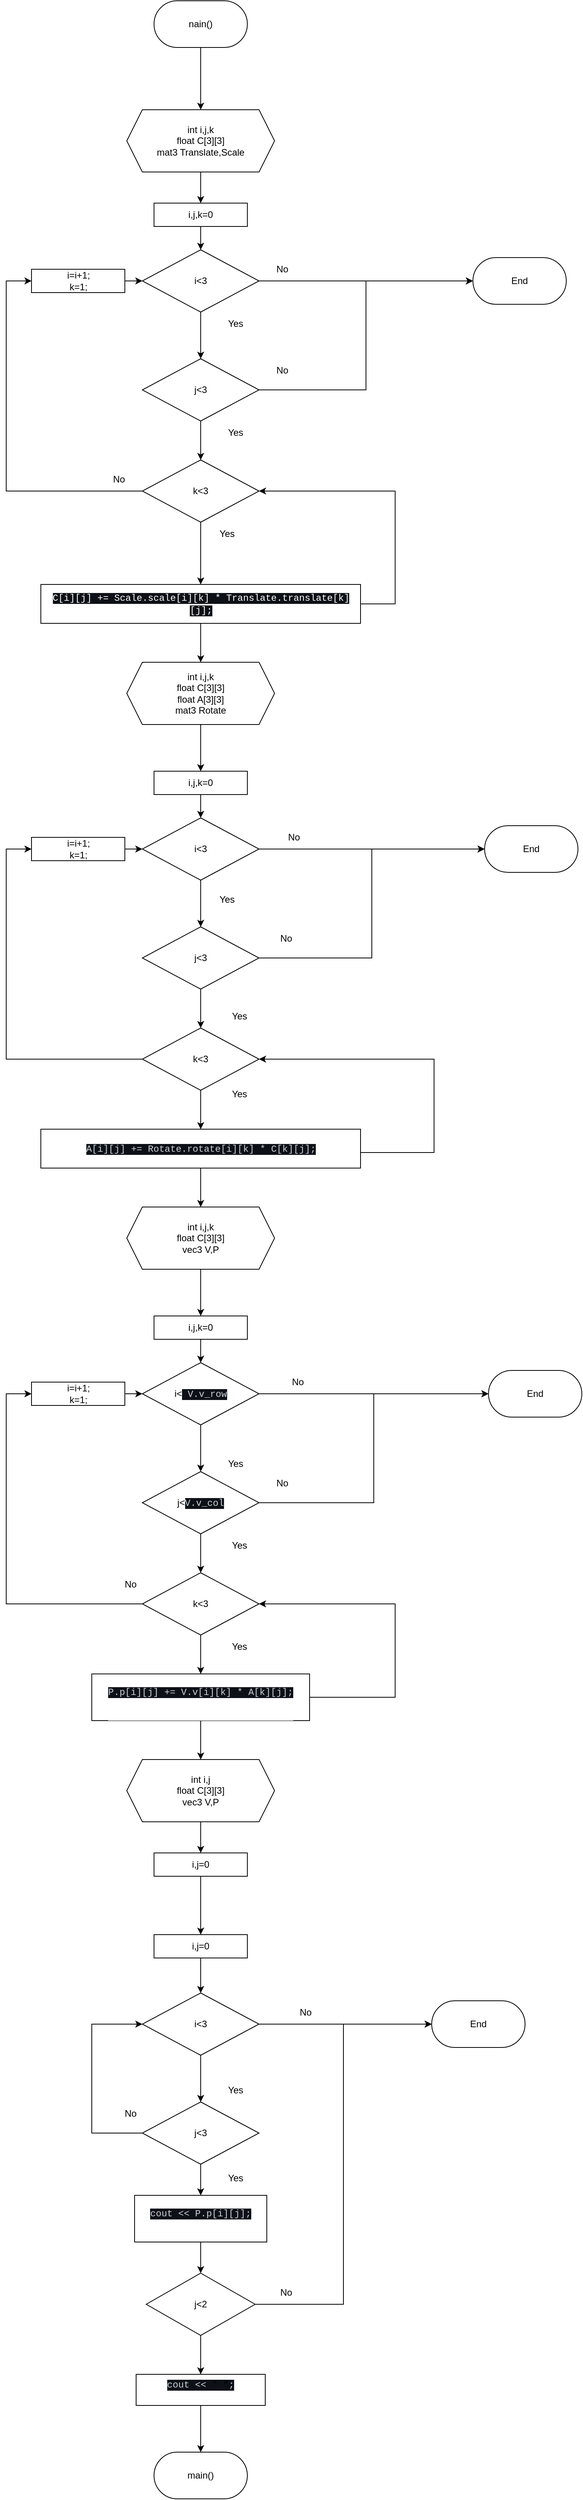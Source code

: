 <mxfile version="20.5.3" type="device" pages="2"><diagram id="VRCo8jFWtSxV-tzCxdG5" name="페이지-1"><mxGraphModel dx="693" dy="752" grid="1" gridSize="10" guides="1" tooltips="1" connect="1" arrows="1" fold="1" page="1" pageScale="1" pageWidth="827" pageHeight="1169" math="0" shadow="0"><root><mxCell id="0"/><mxCell id="1" parent="0"/><mxCell id="D0BMQgVd-SvNkbTgKo3--5" style="edgeStyle=orthogonalEdgeStyle;rounded=0;orthogonalLoop=1;jettySize=auto;html=1;" parent="1" source="D0BMQgVd-SvNkbTgKo3--1" target="D0BMQgVd-SvNkbTgKo3--4" edge="1"><mxGeometry relative="1" as="geometry"/></mxCell><mxCell id="D0BMQgVd-SvNkbTgKo3--1" value="int i,j,k&lt;br&gt;float C[3][3]&lt;br&gt;mat3 Translate,Scale" style="shape=hexagon;perimeter=hexagonPerimeter2;whiteSpace=wrap;html=1;fixedSize=1;" parent="1" vertex="1"><mxGeometry x="315" y="280" width="190" height="80" as="geometry"/></mxCell><mxCell id="D0BMQgVd-SvNkbTgKo3--3" style="edgeStyle=orthogonalEdgeStyle;rounded=0;orthogonalLoop=1;jettySize=auto;html=1;" parent="1" source="D0BMQgVd-SvNkbTgKo3--2" target="D0BMQgVd-SvNkbTgKo3--1" edge="1"><mxGeometry relative="1" as="geometry"/></mxCell><mxCell id="D0BMQgVd-SvNkbTgKo3--2" value="nain()" style="rounded=1;whiteSpace=wrap;html=1;arcSize=50;" parent="1" vertex="1"><mxGeometry x="350" y="140" width="120" height="60" as="geometry"/></mxCell><mxCell id="D0BMQgVd-SvNkbTgKo3--7" style="edgeStyle=orthogonalEdgeStyle;rounded=0;orthogonalLoop=1;jettySize=auto;html=1;" parent="1" source="D0BMQgVd-SvNkbTgKo3--4" target="D0BMQgVd-SvNkbTgKo3--6" edge="1"><mxGeometry relative="1" as="geometry"/></mxCell><mxCell id="D0BMQgVd-SvNkbTgKo3--4" value="i,j,k=0" style="rounded=0;whiteSpace=wrap;html=1;" parent="1" vertex="1"><mxGeometry x="350" y="400" width="120" height="30" as="geometry"/></mxCell><mxCell id="D0BMQgVd-SvNkbTgKo3--9" style="edgeStyle=orthogonalEdgeStyle;rounded=0;orthogonalLoop=1;jettySize=auto;html=1;" parent="1" source="D0BMQgVd-SvNkbTgKo3--6" target="D0BMQgVd-SvNkbTgKo3--10" edge="1"><mxGeometry relative="1" as="geometry"><mxPoint x="410" y="585" as="targetPoint"/></mxGeometry></mxCell><mxCell id="D0BMQgVd-SvNkbTgKo3--31" style="edgeStyle=orthogonalEdgeStyle;rounded=0;orthogonalLoop=1;jettySize=auto;html=1;fontColor=#000000;entryX=0;entryY=0.5;entryDx=0;entryDy=0;" parent="1" source="D0BMQgVd-SvNkbTgKo3--6" target="D0BMQgVd-SvNkbTgKo3--32" edge="1"><mxGeometry relative="1" as="geometry"><mxPoint x="655" y="500" as="targetPoint"/></mxGeometry></mxCell><mxCell id="D0BMQgVd-SvNkbTgKo3--6" value="i&amp;lt;3" style="rhombus;whiteSpace=wrap;html=1;" parent="1" vertex="1"><mxGeometry x="335" y="460" width="150" height="80" as="geometry"/></mxCell><mxCell id="D0BMQgVd-SvNkbTgKo3--14" style="edgeStyle=orthogonalEdgeStyle;rounded=0;orthogonalLoop=1;jettySize=auto;html=1;" parent="1" source="D0BMQgVd-SvNkbTgKo3--10" target="D0BMQgVd-SvNkbTgKo3--13" edge="1"><mxGeometry relative="1" as="geometry"><mxPoint x="410" y="790" as="targetPoint"/></mxGeometry></mxCell><mxCell id="D0BMQgVd-SvNkbTgKo3--23" style="edgeStyle=orthogonalEdgeStyle;rounded=0;orthogonalLoop=1;jettySize=auto;html=1;fontColor=#FFFFFF;entryX=0;entryY=0.5;entryDx=0;entryDy=0;exitX=0;exitY=0.5;exitDx=0;exitDy=0;" parent="1" source="D0BMQgVd-SvNkbTgKo3--13" target="D0BMQgVd-SvNkbTgKo3--24" edge="1"><mxGeometry relative="1" as="geometry"><mxPoint x="110" y="450" as="targetPoint"/><Array as="points"><mxPoint x="160" y="770"/><mxPoint x="160" y="500"/></Array></mxGeometry></mxCell><mxCell id="95o15p62f9XgkxE3nn3o-34" style="edgeStyle=orthogonalEdgeStyle;rounded=0;orthogonalLoop=1;jettySize=auto;html=1;entryX=0;entryY=0.5;entryDx=0;entryDy=0;" parent="1" source="D0BMQgVd-SvNkbTgKo3--10" target="D0BMQgVd-SvNkbTgKo3--32" edge="1"><mxGeometry relative="1" as="geometry"/></mxCell><mxCell id="D0BMQgVd-SvNkbTgKo3--10" value="j&amp;lt;3" style="rhombus;whiteSpace=wrap;html=1;" parent="1" vertex="1"><mxGeometry x="335" y="600" width="150" height="80" as="geometry"/></mxCell><mxCell id="D0BMQgVd-SvNkbTgKo3--21" style="edgeStyle=orthogonalEdgeStyle;rounded=0;orthogonalLoop=1;jettySize=auto;html=1;" parent="1" source="D0BMQgVd-SvNkbTgKo3--13" target="D0BMQgVd-SvNkbTgKo3--18" edge="1"><mxGeometry relative="1" as="geometry"/></mxCell><mxCell id="D0BMQgVd-SvNkbTgKo3--13" value="k&amp;lt;3" style="rhombus;whiteSpace=wrap;html=1;" parent="1" vertex="1"><mxGeometry x="335" y="730" width="150" height="80" as="geometry"/></mxCell><mxCell id="D0BMQgVd-SvNkbTgKo3--27" style="edgeStyle=orthogonalEdgeStyle;rounded=0;orthogonalLoop=1;jettySize=auto;html=1;entryX=1;entryY=0.5;entryDx=0;entryDy=0;fontColor=#FFFFFF;" parent="1" source="D0BMQgVd-SvNkbTgKo3--18" target="D0BMQgVd-SvNkbTgKo3--13" edge="1"><mxGeometry relative="1" as="geometry"><Array as="points"><mxPoint x="660" y="915"/><mxPoint x="660" y="770"/></Array></mxGeometry></mxCell><mxCell id="D0BMQgVd-SvNkbTgKo3--36" style="edgeStyle=orthogonalEdgeStyle;rounded=0;orthogonalLoop=1;jettySize=auto;html=1;fontColor=#000000;" parent="1" source="D0BMQgVd-SvNkbTgKo3--18" target="D0BMQgVd-SvNkbTgKo3--35" edge="1"><mxGeometry relative="1" as="geometry"/></mxCell><mxCell id="D0BMQgVd-SvNkbTgKo3--18" value="&lt;font color=&quot;#ffffff&quot;&gt;&lt;span style=&quot;font-family: ui-monospace, SFMono-Regular, &amp;quot;SF Mono&amp;quot;, Menlo, Consolas, &amp;quot;Liberation Mono&amp;quot;, monospace; text-align: start; background-color: rgb(13, 17, 23);&quot;&gt;C[i][j] += Scale.&lt;/span&gt;&lt;span style=&quot;box-sizing: border-box; font-family: ui-monospace, SFMono-Regular, &amp;quot;SF Mono&amp;quot;, Menlo, Consolas, &amp;quot;Liberation Mono&amp;quot;, monospace; text-align: start; background-color: rgb(13, 17, 23);&quot; class=&quot;pl-smi&quot;&gt;scale&lt;/span&gt;&lt;span style=&quot;font-family: ui-monospace, SFMono-Regular, &amp;quot;SF Mono&amp;quot;, Menlo, Consolas, &amp;quot;Liberation Mono&amp;quot;, monospace; text-align: start; background-color: rgb(13, 17, 23);&quot;&gt;[i][k] * Translate.&lt;/span&gt;&lt;span style=&quot;box-sizing: border-box; font-family: ui-monospace, SFMono-Regular, &amp;quot;SF Mono&amp;quot;, Menlo, Consolas, &amp;quot;Liberation Mono&amp;quot;, monospace; text-align: start; background-color: rgb(13, 17, 23);&quot; class=&quot;pl-smi&quot;&gt;translate&lt;/span&gt;&lt;span style=&quot;font-family: ui-monospace, SFMono-Regular, &amp;quot;SF Mono&amp;quot;, Menlo, Consolas, &amp;quot;Liberation Mono&amp;quot;, monospace; text-align: start; background-color: rgb(13, 17, 23);&quot;&gt;[k][j];&lt;/span&gt;&lt;/font&gt;" style="rounded=0;whiteSpace=wrap;html=1;" parent="1" vertex="1"><mxGeometry x="204.5" y="890" width="411" height="50" as="geometry"/></mxCell><mxCell id="D0BMQgVd-SvNkbTgKo3--25" style="edgeStyle=orthogonalEdgeStyle;rounded=0;orthogonalLoop=1;jettySize=auto;html=1;fontColor=#FFFFFF;" parent="1" source="D0BMQgVd-SvNkbTgKo3--24" target="D0BMQgVd-SvNkbTgKo3--6" edge="1"><mxGeometry relative="1" as="geometry"/></mxCell><mxCell id="D0BMQgVd-SvNkbTgKo3--24" value="i=i+1;&lt;br&gt;k=1;" style="rounded=0;whiteSpace=wrap;html=1;" parent="1" vertex="1"><mxGeometry x="192.5" y="485" width="120" height="30" as="geometry"/></mxCell><mxCell id="D0BMQgVd-SvNkbTgKo3--28" value="&lt;font color=&quot;#000000&quot;&gt;Yes&lt;/font&gt;" style="text;html=1;strokeColor=none;fillColor=none;align=center;verticalAlign=middle;whiteSpace=wrap;rounded=0;labelBackgroundColor=#FFFFFF;fontColor=#FFFFFF;" parent="1" vertex="1"><mxGeometry x="425" y="540" width="60" height="30" as="geometry"/></mxCell><mxCell id="D0BMQgVd-SvNkbTgKo3--29" value="&lt;font color=&quot;#000000&quot;&gt;Yes&lt;/font&gt;" style="text;html=1;strokeColor=none;fillColor=none;align=center;verticalAlign=middle;whiteSpace=wrap;rounded=0;labelBackgroundColor=#FFFFFF;fontColor=#FFFFFF;" parent="1" vertex="1"><mxGeometry x="414" y="810" width="60" height="30" as="geometry"/></mxCell><mxCell id="D0BMQgVd-SvNkbTgKo3--32" value="End" style="rounded=1;whiteSpace=wrap;html=1;arcSize=50;" parent="1" vertex="1"><mxGeometry x="760" y="470" width="120" height="60" as="geometry"/></mxCell><mxCell id="D0BMQgVd-SvNkbTgKo3--47" style="edgeStyle=orthogonalEdgeStyle;rounded=0;orthogonalLoop=1;jettySize=auto;html=1;fontColor=#000000;" parent="1" source="D0BMQgVd-SvNkbTgKo3--35" target="D0BMQgVd-SvNkbTgKo3--38" edge="1"><mxGeometry relative="1" as="geometry"/></mxCell><mxCell id="D0BMQgVd-SvNkbTgKo3--35" value="int i,j,k&lt;br&gt;float C[3][3]&lt;br&gt;float A[3][3]&lt;br&gt;mat3 Rotate" style="shape=hexagon;perimeter=hexagonPerimeter2;whiteSpace=wrap;html=1;fixedSize=1;" parent="1" vertex="1"><mxGeometry x="315" y="990" width="190" height="80" as="geometry"/></mxCell><mxCell id="D0BMQgVd-SvNkbTgKo3--37" style="edgeStyle=orthogonalEdgeStyle;rounded=0;orthogonalLoop=1;jettySize=auto;html=1;" parent="1" source="D0BMQgVd-SvNkbTgKo3--38" target="D0BMQgVd-SvNkbTgKo3--40" edge="1"><mxGeometry relative="1" as="geometry"/></mxCell><mxCell id="D0BMQgVd-SvNkbTgKo3--38" value="i,j,k=0" style="rounded=0;whiteSpace=wrap;html=1;" parent="1" vertex="1"><mxGeometry x="350" y="1130" width="120" height="30" as="geometry"/></mxCell><mxCell id="D0BMQgVd-SvNkbTgKo3--39" style="edgeStyle=orthogonalEdgeStyle;rounded=0;orthogonalLoop=1;jettySize=auto;html=1;" parent="1" source="D0BMQgVd-SvNkbTgKo3--40" target="D0BMQgVd-SvNkbTgKo3--43" edge="1"><mxGeometry relative="1" as="geometry"><mxPoint x="410" y="1315" as="targetPoint"/></mxGeometry></mxCell><mxCell id="D0BMQgVd-SvNkbTgKo3--40" value="i&amp;lt;3" style="rhombus;whiteSpace=wrap;html=1;" parent="1" vertex="1"><mxGeometry x="335" y="1190" width="150" height="80" as="geometry"/></mxCell><mxCell id="D0BMQgVd-SvNkbTgKo3--41" style="edgeStyle=orthogonalEdgeStyle;rounded=0;orthogonalLoop=1;jettySize=auto;html=1;" parent="1" source="D0BMQgVd-SvNkbTgKo3--43" target="D0BMQgVd-SvNkbTgKo3--44" edge="1"><mxGeometry relative="1" as="geometry"><mxPoint x="410" y="1520" as="targetPoint"/></mxGeometry></mxCell><mxCell id="D0BMQgVd-SvNkbTgKo3--42" style="edgeStyle=orthogonalEdgeStyle;rounded=0;orthogonalLoop=1;jettySize=auto;html=1;fontColor=#FFFFFF;entryX=0;entryY=0.5;entryDx=0;entryDy=0;exitX=0;exitY=0.5;exitDx=0;exitDy=0;" parent="1" source="D0BMQgVd-SvNkbTgKo3--44" target="D0BMQgVd-SvNkbTgKo3--45" edge="1"><mxGeometry relative="1" as="geometry"><mxPoint x="110" y="1180" as="targetPoint"/><Array as="points"><mxPoint x="160" y="1500"/><mxPoint x="160" y="1230"/></Array></mxGeometry></mxCell><mxCell id="95o15p62f9XgkxE3nn3o-31" style="edgeStyle=orthogonalEdgeStyle;rounded=0;orthogonalLoop=1;jettySize=auto;html=1;entryX=0;entryY=0.5;entryDx=0;entryDy=0;" parent="1" source="D0BMQgVd-SvNkbTgKo3--43" target="95o15p62f9XgkxE3nn3o-14" edge="1"><mxGeometry relative="1" as="geometry"/></mxCell><mxCell id="D0BMQgVd-SvNkbTgKo3--43" value="j&amp;lt;3" style="rhombus;whiteSpace=wrap;html=1;" parent="1" vertex="1"><mxGeometry x="335" y="1330" width="150" height="80" as="geometry"/></mxCell><mxCell id="D0BMQgVd-SvNkbTgKo3--49" style="edgeStyle=orthogonalEdgeStyle;rounded=0;orthogonalLoop=1;jettySize=auto;html=1;fontColor=#000000;" parent="1" source="D0BMQgVd-SvNkbTgKo3--44" target="D0BMQgVd-SvNkbTgKo3--48" edge="1"><mxGeometry relative="1" as="geometry"/></mxCell><mxCell id="D0BMQgVd-SvNkbTgKo3--44" value="k&amp;lt;3" style="rhombus;whiteSpace=wrap;html=1;" parent="1" vertex="1"><mxGeometry x="335" y="1460" width="150" height="80" as="geometry"/></mxCell><mxCell id="D0BMQgVd-SvNkbTgKo3--54" style="edgeStyle=orthogonalEdgeStyle;rounded=0;orthogonalLoop=1;jettySize=auto;html=1;fontColor=#000000;" parent="1" source="D0BMQgVd-SvNkbTgKo3--45" target="D0BMQgVd-SvNkbTgKo3--40" edge="1"><mxGeometry relative="1" as="geometry"/></mxCell><mxCell id="D0BMQgVd-SvNkbTgKo3--45" value="i=i+1;&lt;br&gt;k=1;" style="rounded=0;whiteSpace=wrap;html=1;" parent="1" vertex="1"><mxGeometry x="192.5" y="1215" width="120" height="30" as="geometry"/></mxCell><mxCell id="D0BMQgVd-SvNkbTgKo3--46" value="&lt;font color=&quot;#000000&quot;&gt;Yes&lt;/font&gt;" style="text;html=1;strokeColor=none;fillColor=none;align=center;verticalAlign=middle;whiteSpace=wrap;rounded=0;labelBackgroundColor=#FFFFFF;fontColor=#FFFFFF;" parent="1" vertex="1"><mxGeometry x="414" y="1280" width="60" height="30" as="geometry"/></mxCell><mxCell id="D0BMQgVd-SvNkbTgKo3--50" style="edgeStyle=orthogonalEdgeStyle;rounded=0;orthogonalLoop=1;jettySize=auto;html=1;entryX=1;entryY=0.5;entryDx=0;entryDy=0;fontColor=#000000;" parent="1" source="D0BMQgVd-SvNkbTgKo3--48" target="D0BMQgVd-SvNkbTgKo3--44" edge="1"><mxGeometry relative="1" as="geometry"><Array as="points"><mxPoint x="710" y="1620"/><mxPoint x="710" y="1500"/></Array></mxGeometry></mxCell><mxCell id="D0BMQgVd-SvNkbTgKo3--68" style="edgeStyle=orthogonalEdgeStyle;rounded=0;orthogonalLoop=1;jettySize=auto;html=1;fontColor=#000000;" parent="1" source="D0BMQgVd-SvNkbTgKo3--48" target="D0BMQgVd-SvNkbTgKo3--57" edge="1"><mxGeometry relative="1" as="geometry"/></mxCell><mxCell id="D0BMQgVd-SvNkbTgKo3--48" value="&lt;span style=&quot;color: rgb(201, 209, 217); font-family: ui-monospace, SFMono-Regular, &amp;quot;SF Mono&amp;quot;, Menlo, Consolas, &amp;quot;Liberation Mono&amp;quot;, monospace; text-align: start; background-color: rgb(13, 17, 23);&quot;&gt;A[i][j] += Rotate.&lt;/span&gt;&lt;span style=&quot;box-sizing: border-box; color: rgb(201, 209, 217); font-family: ui-monospace, SFMono-Regular, &amp;quot;SF Mono&amp;quot;, Menlo, Consolas, &amp;quot;Liberation Mono&amp;quot;, monospace; text-align: start; background-color: rgb(13, 17, 23);&quot; class=&quot;pl-smi&quot;&gt;rotate&lt;/span&gt;&lt;span style=&quot;color: rgb(201, 209, 217); font-family: ui-monospace, SFMono-Regular, &amp;quot;SF Mono&amp;quot;, Menlo, Consolas, &amp;quot;Liberation Mono&amp;quot;, monospace; text-align: start; background-color: rgb(13, 17, 23);&quot;&gt;[i][k] * C[k][j];&lt;/span&gt;" style="rounded=0;whiteSpace=wrap;html=1;" parent="1" vertex="1"><mxGeometry x="204.5" y="1590" width="411" height="50" as="geometry"/></mxCell><mxCell id="D0BMQgVd-SvNkbTgKo3--51" value="&lt;font color=&quot;#000000&quot;&gt;No&lt;/font&gt;" style="text;html=1;strokeColor=none;fillColor=none;align=center;verticalAlign=middle;whiteSpace=wrap;rounded=0;labelBackgroundColor=#FFFFFF;fontColor=#FFFFFF;" parent="1" vertex="1"><mxGeometry x="275" y="740" width="60" height="30" as="geometry"/></mxCell><mxCell id="D0BMQgVd-SvNkbTgKo3--52" value="&lt;font color=&quot;#000000&quot;&gt;No&lt;/font&gt;" style="text;html=1;strokeColor=none;fillColor=none;align=center;verticalAlign=middle;whiteSpace=wrap;rounded=0;labelBackgroundColor=#FFFFFF;fontColor=#FFFFFF;" parent="1" vertex="1"><mxGeometry x="485" y="470" width="60" height="30" as="geometry"/></mxCell><mxCell id="D0BMQgVd-SvNkbTgKo3--53" value="&lt;font color=&quot;#000000&quot;&gt;Yes&lt;/font&gt;" style="text;html=1;strokeColor=none;fillColor=none;align=center;verticalAlign=middle;whiteSpace=wrap;rounded=0;labelBackgroundColor=#FFFFFF;fontColor=#FFFFFF;" parent="1" vertex="1"><mxGeometry x="425" y="680" width="60" height="30" as="geometry"/></mxCell><mxCell id="D0BMQgVd-SvNkbTgKo3--56" style="edgeStyle=orthogonalEdgeStyle;rounded=0;orthogonalLoop=1;jettySize=auto;html=1;fontColor=#000000;" parent="1" source="D0BMQgVd-SvNkbTgKo3--57" target="D0BMQgVd-SvNkbTgKo3--59" edge="1"><mxGeometry relative="1" as="geometry"/></mxCell><mxCell id="D0BMQgVd-SvNkbTgKo3--57" value="int i,j,k&lt;br&gt;float C[3][3]&lt;br&gt;vec3 V,P" style="shape=hexagon;perimeter=hexagonPerimeter2;whiteSpace=wrap;html=1;fixedSize=1;" parent="1" vertex="1"><mxGeometry x="315" y="1690" width="190" height="80" as="geometry"/></mxCell><mxCell id="D0BMQgVd-SvNkbTgKo3--58" style="edgeStyle=orthogonalEdgeStyle;rounded=0;orthogonalLoop=1;jettySize=auto;html=1;" parent="1" source="D0BMQgVd-SvNkbTgKo3--59" target="D0BMQgVd-SvNkbTgKo3--61" edge="1"><mxGeometry relative="1" as="geometry"/></mxCell><mxCell id="D0BMQgVd-SvNkbTgKo3--59" value="i,j,k=0" style="rounded=0;whiteSpace=wrap;html=1;" parent="1" vertex="1"><mxGeometry x="350" y="1830" width="120" height="30" as="geometry"/></mxCell><mxCell id="D0BMQgVd-SvNkbTgKo3--60" style="edgeStyle=orthogonalEdgeStyle;rounded=0;orthogonalLoop=1;jettySize=auto;html=1;" parent="1" source="D0BMQgVd-SvNkbTgKo3--61" target="D0BMQgVd-SvNkbTgKo3--64" edge="1"><mxGeometry relative="1" as="geometry"><mxPoint x="410" y="2015" as="targetPoint"/></mxGeometry></mxCell><mxCell id="D0BMQgVd-SvNkbTgKo3--61" value="i&amp;lt;&lt;span style=&quot;color: rgb(201, 209, 217); font-family: ui-monospace, SFMono-Regular, &amp;quot;SF Mono&amp;quot;, Menlo, Consolas, &amp;quot;Liberation Mono&amp;quot;, monospace; text-align: start; background-color: rgb(13, 17, 23);&quot;&gt; V.&lt;/span&gt;&lt;span style=&quot;box-sizing: border-box; color: rgb(201, 209, 217); font-family: ui-monospace, SFMono-Regular, &amp;quot;SF Mono&amp;quot;, Menlo, Consolas, &amp;quot;Liberation Mono&amp;quot;, monospace; text-align: start; background-color: rgb(13, 17, 23);&quot; class=&quot;pl-smi&quot;&gt;v_row&lt;/span&gt;" style="rhombus;whiteSpace=wrap;html=1;" parent="1" vertex="1"><mxGeometry x="335" y="1890" width="150" height="80" as="geometry"/></mxCell><mxCell id="D0BMQgVd-SvNkbTgKo3--62" style="edgeStyle=orthogonalEdgeStyle;rounded=0;orthogonalLoop=1;jettySize=auto;html=1;" parent="1" source="D0BMQgVd-SvNkbTgKo3--64" target="D0BMQgVd-SvNkbTgKo3--65" edge="1"><mxGeometry relative="1" as="geometry"><mxPoint x="410" y="2220" as="targetPoint"/></mxGeometry></mxCell><mxCell id="D0BMQgVd-SvNkbTgKo3--63" style="edgeStyle=orthogonalEdgeStyle;rounded=0;orthogonalLoop=1;jettySize=auto;html=1;fontColor=#FFFFFF;entryX=0;entryY=0.5;entryDx=0;entryDy=0;exitX=0;exitY=0.5;exitDx=0;exitDy=0;" parent="1" source="D0BMQgVd-SvNkbTgKo3--65" target="D0BMQgVd-SvNkbTgKo3--67" edge="1"><mxGeometry relative="1" as="geometry"><mxPoint x="110" y="1880" as="targetPoint"/><Array as="points"><mxPoint x="160" y="2200"/><mxPoint x="160" y="1930"/></Array></mxGeometry></mxCell><mxCell id="95o15p62f9XgkxE3nn3o-29" style="edgeStyle=orthogonalEdgeStyle;rounded=0;orthogonalLoop=1;jettySize=auto;html=1;entryX=0;entryY=0.5;entryDx=0;entryDy=0;" parent="1" source="D0BMQgVd-SvNkbTgKo3--64" target="95o15p62f9XgkxE3nn3o-17" edge="1"><mxGeometry relative="1" as="geometry"/></mxCell><mxCell id="D0BMQgVd-SvNkbTgKo3--64" value="j&amp;lt;&lt;span style=&quot;color: rgb(201, 209, 217); font-family: ui-monospace, SFMono-Regular, &amp;quot;SF Mono&amp;quot;, Menlo, Consolas, &amp;quot;Liberation Mono&amp;quot;, monospace; text-align: start; background-color: rgb(13, 17, 23);&quot;&gt;V.&lt;/span&gt;&lt;span style=&quot;box-sizing: border-box; color: rgb(201, 209, 217); font-family: ui-monospace, SFMono-Regular, &amp;quot;SF Mono&amp;quot;, Menlo, Consolas, &amp;quot;Liberation Mono&amp;quot;, monospace; text-align: start; background-color: rgb(13, 17, 23);&quot; class=&quot;pl-smi&quot;&gt;v_col&lt;/span&gt;" style="rhombus;whiteSpace=wrap;html=1;" parent="1" vertex="1"><mxGeometry x="335" y="2030" width="150" height="80" as="geometry"/></mxCell><mxCell id="D0BMQgVd-SvNkbTgKo3--70" style="edgeStyle=orthogonalEdgeStyle;rounded=0;orthogonalLoop=1;jettySize=auto;html=1;fontColor=#000000;" parent="1" source="D0BMQgVd-SvNkbTgKo3--65" target="D0BMQgVd-SvNkbTgKo3--69" edge="1"><mxGeometry relative="1" as="geometry"/></mxCell><mxCell id="D0BMQgVd-SvNkbTgKo3--65" value="k&amp;lt;3" style="rhombus;whiteSpace=wrap;html=1;" parent="1" vertex="1"><mxGeometry x="335" y="2160" width="150" height="80" as="geometry"/></mxCell><mxCell id="D0BMQgVd-SvNkbTgKo3--66" style="edgeStyle=orthogonalEdgeStyle;rounded=0;orthogonalLoop=1;jettySize=auto;html=1;fontColor=#000000;" parent="1" source="D0BMQgVd-SvNkbTgKo3--67" target="D0BMQgVd-SvNkbTgKo3--61" edge="1"><mxGeometry relative="1" as="geometry"/></mxCell><mxCell id="D0BMQgVd-SvNkbTgKo3--67" value="i=i+1;&lt;br&gt;k=1;" style="rounded=0;whiteSpace=wrap;html=1;" parent="1" vertex="1"><mxGeometry x="192.5" y="1915" width="120" height="30" as="geometry"/></mxCell><mxCell id="D0BMQgVd-SvNkbTgKo3--71" style="edgeStyle=orthogonalEdgeStyle;rounded=0;orthogonalLoop=1;jettySize=auto;html=1;entryX=1;entryY=0.5;entryDx=0;entryDy=0;fontColor=#000000;" parent="1" source="D0BMQgVd-SvNkbTgKo3--69" target="D0BMQgVd-SvNkbTgKo3--65" edge="1"><mxGeometry relative="1" as="geometry"><Array as="points"><mxPoint x="660" y="2320"/><mxPoint x="660" y="2200"/></Array></mxGeometry></mxCell><mxCell id="95o15p62f9XgkxE3nn3o-2" style="edgeStyle=orthogonalEdgeStyle;rounded=0;orthogonalLoop=1;jettySize=auto;html=1;entryX=0.5;entryY=0;entryDx=0;entryDy=0;" parent="1" source="D0BMQgVd-SvNkbTgKo3--69" target="95o15p62f9XgkxE3nn3o-3" edge="1"><mxGeometry relative="1" as="geometry"><mxPoint x="410" y="2420" as="targetPoint"/></mxGeometry></mxCell><mxCell id="D0BMQgVd-SvNkbTgKo3--69" value="&#10;&lt;span style=&quot;color: rgb(201, 209, 217); font-family: ui-monospace, SFMono-Regular, &amp;quot;SF Mono&amp;quot;, Menlo, Consolas, &amp;quot;Liberation Mono&amp;quot;, monospace; font-size: 12px; font-style: normal; font-variant-ligatures: normal; font-variant-caps: normal; font-weight: 400; letter-spacing: normal; orphans: 2; text-align: start; text-indent: 0px; text-transform: none; widows: 2; word-spacing: 0px; -webkit-text-stroke-width: 0px; background-color: rgb(13, 17, 23); text-decoration-thickness: initial; text-decoration-style: initial; text-decoration-color: initial; float: none; display: inline !important;&quot;&gt;P.&lt;/span&gt;&lt;span style=&quot;box-sizing: border-box; color: rgb(201, 209, 217); font-family: ui-monospace, SFMono-Regular, &amp;quot;SF Mono&amp;quot;, Menlo, Consolas, &amp;quot;Liberation Mono&amp;quot;, monospace; font-size: 12px; font-style: normal; font-variant-ligatures: normal; font-variant-caps: normal; font-weight: 400; letter-spacing: normal; orphans: 2; text-align: start; text-indent: 0px; text-transform: none; widows: 2; word-spacing: 0px; -webkit-text-stroke-width: 0px; background-color: rgb(13, 17, 23); text-decoration-thickness: initial; text-decoration-style: initial; text-decoration-color: initial;&quot; class=&quot;pl-smi&quot;&gt;p&lt;/span&gt;&lt;span style=&quot;color: rgb(201, 209, 217); font-family: ui-monospace, SFMono-Regular, &amp;quot;SF Mono&amp;quot;, Menlo, Consolas, &amp;quot;Liberation Mono&amp;quot;, monospace; font-size: 12px; font-style: normal; font-variant-ligatures: normal; font-variant-caps: normal; font-weight: 400; letter-spacing: normal; orphans: 2; text-align: start; text-indent: 0px; text-transform: none; widows: 2; word-spacing: 0px; -webkit-text-stroke-width: 0px; background-color: rgb(13, 17, 23); text-decoration-thickness: initial; text-decoration-style: initial; text-decoration-color: initial; float: none; display: inline !important;&quot;&gt;[i][j] += V.&lt;/span&gt;&lt;span style=&quot;box-sizing: border-box; color: rgb(201, 209, 217); font-family: ui-monospace, SFMono-Regular, &amp;quot;SF Mono&amp;quot;, Menlo, Consolas, &amp;quot;Liberation Mono&amp;quot;, monospace; font-size: 12px; font-style: normal; font-variant-ligatures: normal; font-variant-caps: normal; font-weight: 400; letter-spacing: normal; orphans: 2; text-align: start; text-indent: 0px; text-transform: none; widows: 2; word-spacing: 0px; -webkit-text-stroke-width: 0px; background-color: rgb(13, 17, 23); text-decoration-thickness: initial; text-decoration-style: initial; text-decoration-color: initial;&quot; class=&quot;pl-smi&quot;&gt;v&lt;/span&gt;&lt;span style=&quot;color: rgb(201, 209, 217); font-family: ui-monospace, SFMono-Regular, &amp;quot;SF Mono&amp;quot;, Menlo, Consolas, &amp;quot;Liberation Mono&amp;quot;, monospace; font-size: 12px; font-style: normal; font-variant-ligatures: normal; font-variant-caps: normal; font-weight: 400; letter-spacing: normal; orphans: 2; text-align: start; text-indent: 0px; text-transform: none; widows: 2; word-spacing: 0px; -webkit-text-stroke-width: 0px; background-color: rgb(13, 17, 23); text-decoration-thickness: initial; text-decoration-style: initial; text-decoration-color: initial; float: none; display: inline !important;&quot;&gt;[i][k] * A[k][j];&lt;/span&gt;&#10;&#10;" style="rounded=0;whiteSpace=wrap;html=1;labelBackgroundColor=#FFFFFF;fontColor=#000000;" parent="1" vertex="1"><mxGeometry x="270" y="2290" width="280" height="60" as="geometry"/></mxCell><mxCell id="D0BMQgVd-SvNkbTgKo3--72" value="&lt;font color=&quot;#000000&quot;&gt;Yes&lt;/font&gt;" style="text;html=1;strokeColor=none;fillColor=none;align=center;verticalAlign=middle;whiteSpace=wrap;rounded=0;labelBackgroundColor=#FFFFFF;fontColor=#FFFFFF;" parent="1" vertex="1"><mxGeometry x="430" y="1430" width="60" height="30" as="geometry"/></mxCell><mxCell id="D0BMQgVd-SvNkbTgKo3--73" value="&lt;font color=&quot;#000000&quot;&gt;Yes&lt;/font&gt;" style="text;html=1;strokeColor=none;fillColor=none;align=center;verticalAlign=middle;whiteSpace=wrap;rounded=0;labelBackgroundColor=#FFFFFF;fontColor=#FFFFFF;" parent="1" vertex="1"><mxGeometry x="430" y="1530" width="60" height="30" as="geometry"/></mxCell><mxCell id="D0BMQgVd-SvNkbTgKo3--74" value="&lt;font color=&quot;#000000&quot;&gt;No&lt;/font&gt;" style="text;html=1;strokeColor=none;fillColor=none;align=center;verticalAlign=middle;whiteSpace=wrap;rounded=0;labelBackgroundColor=#FFFFFF;fontColor=#FFFFFF;" parent="1" vertex="1"><mxGeometry x="290" y="2160" width="60" height="30" as="geometry"/></mxCell><mxCell id="D0BMQgVd-SvNkbTgKo3--75" value="&lt;font color=&quot;#000000&quot;&gt;Yes&lt;/font&gt;" style="text;html=1;strokeColor=none;fillColor=none;align=center;verticalAlign=middle;whiteSpace=wrap;rounded=0;labelBackgroundColor=#FFFFFF;fontColor=#FFFFFF;" parent="1" vertex="1"><mxGeometry x="430" y="2240" width="60" height="30" as="geometry"/></mxCell><mxCell id="D0BMQgVd-SvNkbTgKo3--76" value="&lt;font color=&quot;#000000&quot;&gt;Yes&lt;/font&gt;" style="text;html=1;strokeColor=none;fillColor=none;align=center;verticalAlign=middle;whiteSpace=wrap;rounded=0;labelBackgroundColor=#FFFFFF;fontColor=#FFFFFF;" parent="1" vertex="1"><mxGeometry x="425" y="2005" width="60" height="30" as="geometry"/></mxCell><mxCell id="D0BMQgVd-SvNkbTgKo3--77" value="&lt;font color=&quot;#000000&quot;&gt;Yes&lt;/font&gt;" style="text;html=1;strokeColor=none;fillColor=none;align=center;verticalAlign=middle;whiteSpace=wrap;rounded=0;labelBackgroundColor=#FFFFFF;fontColor=#FFFFFF;" parent="1" vertex="1"><mxGeometry x="430" y="2110" width="60" height="30" as="geometry"/></mxCell><mxCell id="95o15p62f9XgkxE3nn3o-5" style="edgeStyle=orthogonalEdgeStyle;rounded=0;orthogonalLoop=1;jettySize=auto;html=1;" parent="1" source="95o15p62f9XgkxE3nn3o-3" target="95o15p62f9XgkxE3nn3o-4" edge="1"><mxGeometry relative="1" as="geometry"/></mxCell><mxCell id="95o15p62f9XgkxE3nn3o-3" value="int i,j&lt;br&gt;float C[3][3]&lt;br&gt;vec3 V,P" style="shape=hexagon;perimeter=hexagonPerimeter2;whiteSpace=wrap;html=1;fixedSize=1;" parent="1" vertex="1"><mxGeometry x="315" y="2400" width="190" height="80" as="geometry"/></mxCell><mxCell id="95o15p62f9XgkxE3nn3o-7" style="edgeStyle=orthogonalEdgeStyle;rounded=0;orthogonalLoop=1;jettySize=auto;html=1;" parent="1" source="95o15p62f9XgkxE3nn3o-4" target="95o15p62f9XgkxE3nn3o-6" edge="1"><mxGeometry relative="1" as="geometry"/></mxCell><mxCell id="95o15p62f9XgkxE3nn3o-4" value="i,j=0" style="rounded=0;whiteSpace=wrap;html=1;" parent="1" vertex="1"><mxGeometry x="350" y="2520" width="120" height="30" as="geometry"/></mxCell><mxCell id="95o15p62f9XgkxE3nn3o-12" style="edgeStyle=orthogonalEdgeStyle;rounded=0;orthogonalLoop=1;jettySize=auto;html=1;" parent="1" source="95o15p62f9XgkxE3nn3o-6" target="95o15p62f9XgkxE3nn3o-9" edge="1"><mxGeometry relative="1" as="geometry"/></mxCell><mxCell id="95o15p62f9XgkxE3nn3o-6" value="i,j=0" style="rounded=0;whiteSpace=wrap;html=1;" parent="1" vertex="1"><mxGeometry x="350" y="2625" width="120" height="30" as="geometry"/></mxCell><mxCell id="95o15p62f9XgkxE3nn3o-8" style="edgeStyle=orthogonalEdgeStyle;rounded=0;orthogonalLoop=1;jettySize=auto;html=1;" parent="1" source="95o15p62f9XgkxE3nn3o-9" target="95o15p62f9XgkxE3nn3o-10" edge="1"><mxGeometry relative="1" as="geometry"><mxPoint x="410" y="2825" as="targetPoint"/></mxGeometry></mxCell><mxCell id="95o15p62f9XgkxE3nn3o-9" value="&lt;div style=&quot;text-align: start;&quot;&gt;&lt;span style=&quot;background-color: initial;&quot;&gt;i&amp;lt;3&lt;/span&gt;&lt;/div&gt;" style="rhombus;whiteSpace=wrap;html=1;" parent="1" vertex="1"><mxGeometry x="335" y="2700" width="150" height="80" as="geometry"/></mxCell><mxCell id="95o15p62f9XgkxE3nn3o-19" style="edgeStyle=orthogonalEdgeStyle;rounded=0;orthogonalLoop=1;jettySize=auto;html=1;entryX=0;entryY=0.5;entryDx=0;entryDy=0;" parent="1" source="95o15p62f9XgkxE3nn3o-10" target="95o15p62f9XgkxE3nn3o-9" edge="1"><mxGeometry relative="1" as="geometry"><Array as="points"><mxPoint x="270" y="2880"/><mxPoint x="270" y="2740"/></Array></mxGeometry></mxCell><mxCell id="95o15p62f9XgkxE3nn3o-23" style="edgeStyle=orthogonalEdgeStyle;rounded=0;orthogonalLoop=1;jettySize=auto;html=1;" parent="1" source="95o15p62f9XgkxE3nn3o-10" target="95o15p62f9XgkxE3nn3o-22" edge="1"><mxGeometry relative="1" as="geometry"/></mxCell><mxCell id="95o15p62f9XgkxE3nn3o-10" value="j&amp;lt;3" style="rhombus;whiteSpace=wrap;html=1;" parent="1" vertex="1"><mxGeometry x="335" y="2840" width="150" height="80" as="geometry"/></mxCell><mxCell id="95o15p62f9XgkxE3nn3o-11" value="&lt;font color=&quot;#000000&quot;&gt;Yes&lt;/font&gt;" style="text;html=1;strokeColor=none;fillColor=none;align=center;verticalAlign=middle;whiteSpace=wrap;rounded=0;labelBackgroundColor=#FFFFFF;fontColor=#FFFFFF;" parent="1" vertex="1"><mxGeometry x="425" y="2810" width="60" height="30" as="geometry"/></mxCell><mxCell id="95o15p62f9XgkxE3nn3o-13" style="edgeStyle=orthogonalEdgeStyle;rounded=0;orthogonalLoop=1;jettySize=auto;html=1;fontColor=#000000;entryX=0;entryY=0.5;entryDx=0;entryDy=0;exitX=1;exitY=0.5;exitDx=0;exitDy=0;" parent="1" source="D0BMQgVd-SvNkbTgKo3--40" target="95o15p62f9XgkxE3nn3o-14" edge="1"><mxGeometry relative="1" as="geometry"><mxPoint x="670" y="1230" as="targetPoint"/><mxPoint x="500" y="1230" as="sourcePoint"/></mxGeometry></mxCell><mxCell id="95o15p62f9XgkxE3nn3o-14" value="End" style="rounded=1;whiteSpace=wrap;html=1;arcSize=50;" parent="1" vertex="1"><mxGeometry x="775" y="1200" width="120" height="60" as="geometry"/></mxCell><mxCell id="95o15p62f9XgkxE3nn3o-15" value="&lt;font color=&quot;#000000&quot;&gt;No&lt;/font&gt;" style="text;html=1;strokeColor=none;fillColor=none;align=center;verticalAlign=middle;whiteSpace=wrap;rounded=0;labelBackgroundColor=#FFFFFF;fontColor=#FFFFFF;" parent="1" vertex="1"><mxGeometry x="500" y="1200" width="60" height="30" as="geometry"/></mxCell><mxCell id="95o15p62f9XgkxE3nn3o-16" style="edgeStyle=orthogonalEdgeStyle;rounded=0;orthogonalLoop=1;jettySize=auto;html=1;fontColor=#000000;entryX=0;entryY=0.5;entryDx=0;entryDy=0;exitX=1;exitY=0.5;exitDx=0;exitDy=0;" parent="1" source="D0BMQgVd-SvNkbTgKo3--61" target="95o15p62f9XgkxE3nn3o-17" edge="1"><mxGeometry relative="1" as="geometry"><mxPoint x="675" y="1930" as="targetPoint"/><mxPoint x="505" y="1930" as="sourcePoint"/></mxGeometry></mxCell><mxCell id="95o15p62f9XgkxE3nn3o-17" value="End" style="rounded=1;whiteSpace=wrap;html=1;arcSize=50;" parent="1" vertex="1"><mxGeometry x="780" y="1900" width="120" height="60" as="geometry"/></mxCell><mxCell id="95o15p62f9XgkxE3nn3o-18" value="&lt;font color=&quot;#000000&quot;&gt;No&lt;/font&gt;" style="text;html=1;strokeColor=none;fillColor=none;align=center;verticalAlign=middle;whiteSpace=wrap;rounded=0;labelBackgroundColor=#FFFFFF;fontColor=#FFFFFF;" parent="1" vertex="1"><mxGeometry x="505" y="1900" width="60" height="30" as="geometry"/></mxCell><mxCell id="95o15p62f9XgkxE3nn3o-39" style="edgeStyle=orthogonalEdgeStyle;rounded=0;orthogonalLoop=1;jettySize=auto;html=1;" parent="1" source="95o15p62f9XgkxE3nn3o-22" target="95o15p62f9XgkxE3nn3o-38" edge="1"><mxGeometry relative="1" as="geometry"/></mxCell><mxCell id="95o15p62f9XgkxE3nn3o-22" value="&#10;&lt;span style=&quot;color: rgb(201, 209, 217); font-family: ui-monospace, SFMono-Regular, &amp;quot;SF Mono&amp;quot;, Menlo, Consolas, &amp;quot;Liberation Mono&amp;quot;, monospace; font-size: 12px; font-style: normal; font-variant-ligatures: normal; font-variant-caps: normal; font-weight: 400; letter-spacing: normal; orphans: 2; text-align: start; text-indent: 0px; text-transform: none; widows: 2; word-spacing: 0px; -webkit-text-stroke-width: 0px; background-color: rgb(13, 17, 23); text-decoration-thickness: initial; text-decoration-style: initial; text-decoration-color: initial; float: none; display: inline !important;&quot;&gt;cout &amp;lt;&amp;lt; P.&lt;/span&gt;&lt;span style=&quot;box-sizing: border-box; color: rgb(201, 209, 217); font-family: ui-monospace, SFMono-Regular, &amp;quot;SF Mono&amp;quot;, Menlo, Consolas, &amp;quot;Liberation Mono&amp;quot;, monospace; font-size: 12px; font-style: normal; font-variant-ligatures: normal; font-variant-caps: normal; font-weight: 400; letter-spacing: normal; orphans: 2; text-align: start; text-indent: 0px; text-transform: none; widows: 2; word-spacing: 0px; -webkit-text-stroke-width: 0px; background-color: rgb(13, 17, 23); text-decoration-thickness: initial; text-decoration-style: initial; text-decoration-color: initial;&quot; class=&quot;pl-smi&quot;&gt;p&lt;/span&gt;&lt;span style=&quot;color: rgb(201, 209, 217); font-family: ui-monospace, SFMono-Regular, &amp;quot;SF Mono&amp;quot;, Menlo, Consolas, &amp;quot;Liberation Mono&amp;quot;, monospace; font-size: 12px; font-style: normal; font-variant-ligatures: normal; font-variant-caps: normal; font-weight: 400; letter-spacing: normal; orphans: 2; text-align: start; text-indent: 0px; text-transform: none; widows: 2; word-spacing: 0px; -webkit-text-stroke-width: 0px; background-color: rgb(13, 17, 23); text-decoration-thickness: initial; text-decoration-style: initial; text-decoration-color: initial; float: none; display: inline !important;&quot;&gt;[i][j];&lt;/span&gt;&#10;&#10;" style="rounded=0;whiteSpace=wrap;html=1;" parent="1" vertex="1"><mxGeometry x="325" y="2960" width="170" height="60" as="geometry"/></mxCell><mxCell id="95o15p62f9XgkxE3nn3o-24" value="&lt;font color=&quot;#000000&quot;&gt;Yes&lt;/font&gt;" style="text;html=1;strokeColor=none;fillColor=none;align=center;verticalAlign=middle;whiteSpace=wrap;rounded=0;labelBackgroundColor=#FFFFFF;fontColor=#FFFFFF;" parent="1" vertex="1"><mxGeometry x="425" y="2923" width="60" height="30" as="geometry"/></mxCell><mxCell id="95o15p62f9XgkxE3nn3o-25" value="&lt;font color=&quot;#000000&quot;&gt;No&lt;/font&gt;" style="text;html=1;strokeColor=none;fillColor=none;align=center;verticalAlign=middle;whiteSpace=wrap;rounded=0;labelBackgroundColor=#FFFFFF;fontColor=#FFFFFF;" parent="1" vertex="1"><mxGeometry x="290" y="2840" width="60" height="30" as="geometry"/></mxCell><mxCell id="95o15p62f9XgkxE3nn3o-26" style="edgeStyle=orthogonalEdgeStyle;rounded=0;orthogonalLoop=1;jettySize=auto;html=1;fontColor=#000000;entryX=0;entryY=0.5;entryDx=0;entryDy=0;exitX=1;exitY=0.5;exitDx=0;exitDy=0;" parent="1" source="95o15p62f9XgkxE3nn3o-9" target="95o15p62f9XgkxE3nn3o-27" edge="1"><mxGeometry relative="1" as="geometry"><mxPoint x="685" y="2740" as="targetPoint"/><mxPoint x="495" y="2740" as="sourcePoint"/></mxGeometry></mxCell><mxCell id="95o15p62f9XgkxE3nn3o-27" value="End" style="rounded=1;whiteSpace=wrap;html=1;arcSize=50;" parent="1" vertex="1"><mxGeometry x="707" y="2710" width="120" height="60" as="geometry"/></mxCell><mxCell id="95o15p62f9XgkxE3nn3o-28" value="&lt;font color=&quot;#000000&quot;&gt;No&lt;/font&gt;" style="text;html=1;strokeColor=none;fillColor=none;align=center;verticalAlign=middle;whiteSpace=wrap;rounded=0;labelBackgroundColor=#FFFFFF;fontColor=#FFFFFF;" parent="1" vertex="1"><mxGeometry x="515" y="2710" width="60" height="30" as="geometry"/></mxCell><mxCell id="95o15p62f9XgkxE3nn3o-30" value="&lt;font color=&quot;#000000&quot;&gt;No&lt;/font&gt;" style="text;html=1;strokeColor=none;fillColor=none;align=center;verticalAlign=middle;whiteSpace=wrap;rounded=0;labelBackgroundColor=#FFFFFF;fontColor=#FFFFFF;" parent="1" vertex="1"><mxGeometry x="485" y="2030" width="60" height="30" as="geometry"/></mxCell><mxCell id="95o15p62f9XgkxE3nn3o-33" value="&lt;font color=&quot;#000000&quot;&gt;No&lt;/font&gt;" style="text;html=1;strokeColor=none;fillColor=none;align=center;verticalAlign=middle;whiteSpace=wrap;rounded=0;labelBackgroundColor=#FFFFFF;fontColor=#FFFFFF;" parent="1" vertex="1"><mxGeometry x="490" y="1330" width="60" height="30" as="geometry"/></mxCell><mxCell id="95o15p62f9XgkxE3nn3o-35" value="&lt;font color=&quot;#000000&quot;&gt;No&lt;/font&gt;" style="text;html=1;strokeColor=none;fillColor=none;align=center;verticalAlign=middle;whiteSpace=wrap;rounded=0;labelBackgroundColor=#FFFFFF;fontColor=#FFFFFF;" parent="1" vertex="1"><mxGeometry x="485" y="600" width="60" height="30" as="geometry"/></mxCell><mxCell id="95o15p62f9XgkxE3nn3o-40" style="edgeStyle=orthogonalEdgeStyle;rounded=0;orthogonalLoop=1;jettySize=auto;html=1;entryX=0;entryY=0.5;entryDx=0;entryDy=0;" parent="1" source="95o15p62f9XgkxE3nn3o-38" target="95o15p62f9XgkxE3nn3o-27" edge="1"><mxGeometry relative="1" as="geometry"/></mxCell><mxCell id="95o15p62f9XgkxE3nn3o-42" style="edgeStyle=orthogonalEdgeStyle;rounded=0;orthogonalLoop=1;jettySize=auto;html=1;" parent="1" source="95o15p62f9XgkxE3nn3o-38" target="95o15p62f9XgkxE3nn3o-43" edge="1"><mxGeometry relative="1" as="geometry"><mxPoint x="410" y="3160" as="targetPoint"/></mxGeometry></mxCell><mxCell id="95o15p62f9XgkxE3nn3o-38" value="j&amp;lt;2" style="rhombus;whiteSpace=wrap;html=1;" parent="1" vertex="1"><mxGeometry x="340" y="3060" width="140" height="80" as="geometry"/></mxCell><mxCell id="95o15p62f9XgkxE3nn3o-45" style="edgeStyle=orthogonalEdgeStyle;rounded=0;orthogonalLoop=1;jettySize=auto;html=1;entryX=0.5;entryY=0;entryDx=0;entryDy=0;" parent="1" source="95o15p62f9XgkxE3nn3o-43" target="95o15p62f9XgkxE3nn3o-46" edge="1"><mxGeometry relative="1" as="geometry"><mxPoint x="410" y="3300" as="targetPoint"/></mxGeometry></mxCell><mxCell id="95o15p62f9XgkxE3nn3o-43" value="&#10;&lt;span style=&quot;color: rgb(201, 209, 217); font-family: ui-monospace, SFMono-Regular, &amp;quot;SF Mono&amp;quot;, Menlo, Consolas, &amp;quot;Liberation Mono&amp;quot;, monospace; font-size: 12px; font-style: normal; font-variant-ligatures: normal; font-variant-caps: normal; font-weight: 400; letter-spacing: normal; orphans: 2; text-align: start; text-indent: 0px; text-transform: none; widows: 2; word-spacing: 0px; -webkit-text-stroke-width: 0px; background-color: rgb(13, 17, 23); text-decoration-thickness: initial; text-decoration-style: initial; text-decoration-color: initial; float: none; display: inline !important;&quot;&gt;cout &amp;lt;&amp;lt; &lt;/span&gt;&lt;span style=&quot;box-sizing: border-box; color: var(--color-prettylights-syntax-string); font-family: ui-monospace, SFMono-Regular, &amp;quot;SF Mono&amp;quot;, Menlo, Consolas, &amp;quot;Liberation Mono&amp;quot;, monospace; font-size: 12px; font-style: normal; font-variant-ligatures: normal; font-variant-caps: normal; font-weight: 400; letter-spacing: normal; orphans: 2; text-align: start; text-indent: 0px; text-transform: none; widows: 2; word-spacing: 0px; -webkit-text-stroke-width: 0px; background-color: rgb(13, 17, 23); text-decoration-thickness: initial; text-decoration-style: initial; text-decoration-color: initial;&quot; class=&quot;pl-s&quot;&gt;&lt;span style=&quot;box-sizing: border-box; color: var(--color-prettylights-syntax-string);&quot; class=&quot;pl-pds&quot;&gt;&quot;&lt;/span&gt; &lt;span style=&quot;box-sizing: border-box; color: var(--color-prettylights-syntax-string);&quot; class=&quot;pl-pds&quot;&gt;&quot;&lt;/span&gt;&lt;/span&gt;&lt;span style=&quot;color: rgb(201, 209, 217); font-family: ui-monospace, SFMono-Regular, &amp;quot;SF Mono&amp;quot;, Menlo, Consolas, &amp;quot;Liberation Mono&amp;quot;, monospace; font-size: 12px; font-style: normal; font-variant-ligatures: normal; font-variant-caps: normal; font-weight: 400; letter-spacing: normal; orphans: 2; text-align: start; text-indent: 0px; text-transform: none; widows: 2; word-spacing: 0px; -webkit-text-stroke-width: 0px; background-color: rgb(13, 17, 23); text-decoration-thickness: initial; text-decoration-style: initial; text-decoration-color: initial; float: none; display: inline !important;&quot;&gt;;&lt;/span&gt;&#10;&#10;" style="rounded=0;whiteSpace=wrap;html=1;" parent="1" vertex="1"><mxGeometry x="327" y="3190" width="166" height="40" as="geometry"/></mxCell><mxCell id="95o15p62f9XgkxE3nn3o-46" value="main()" style="rounded=1;whiteSpace=wrap;html=1;arcSize=50;" parent="1" vertex="1"><mxGeometry x="350" y="3290" width="120" height="60" as="geometry"/></mxCell><mxCell id="95o15p62f9XgkxE3nn3o-48" value="&lt;font color=&quot;#000000&quot;&gt;No&lt;/font&gt;" style="text;html=1;strokeColor=none;fillColor=none;align=center;verticalAlign=middle;whiteSpace=wrap;rounded=0;labelBackgroundColor=#FFFFFF;fontColor=#FFFFFF;" parent="1" vertex="1"><mxGeometry x="490" y="3070" width="60" height="30" as="geometry"/></mxCell></root></mxGraphModel></diagram><diagram id="D1rAg3Rn_iMc5tuSU8Z_" name="페이지-2"><mxGraphModel dx="866" dy="940" grid="1" gridSize="10" guides="1" tooltips="1" connect="1" arrows="1" fold="1" page="1" pageScale="1" pageWidth="827" pageHeight="1169" math="0" shadow="0"><root><mxCell id="0"/><mxCell id="1" parent="0"/><mxCell id="eI0bNrfer736d0U_eUIO-1" style="edgeStyle=orthogonalEdgeStyle;rounded=0;orthogonalLoop=1;jettySize=auto;html=1;" edge="1" parent="1" target="eI0bNrfer736d0U_eUIO-6"><mxGeometry relative="1" as="geometry"><mxPoint x="410" y="360" as="sourcePoint"/></mxGeometry></mxCell><mxCell id="eI0bNrfer736d0U_eUIO-3" style="edgeStyle=orthogonalEdgeStyle;rounded=0;orthogonalLoop=1;jettySize=auto;html=1;" edge="1" parent="1"><mxGeometry relative="1" as="geometry"><mxPoint x="410" y="200" as="sourcePoint"/><mxPoint x="410" y="280" as="targetPoint"/></mxGeometry></mxCell><mxCell id="eI0bNrfer736d0U_eUIO-5" style="edgeStyle=orthogonalEdgeStyle;rounded=0;orthogonalLoop=1;jettySize=auto;html=1;" edge="1" parent="1" source="eI0bNrfer736d0U_eUIO-6" target="eI0bNrfer736d0U_eUIO-9"><mxGeometry relative="1" as="geometry"/></mxCell><mxCell id="eI0bNrfer736d0U_eUIO-6" value="i,j,k=0" style="rounded=0;whiteSpace=wrap;html=1;" vertex="1" parent="1"><mxGeometry x="350" y="400" width="120" height="30" as="geometry"/></mxCell><mxCell id="eI0bNrfer736d0U_eUIO-7" style="edgeStyle=orthogonalEdgeStyle;rounded=0;orthogonalLoop=1;jettySize=auto;html=1;" edge="1" parent="1" source="eI0bNrfer736d0U_eUIO-9" target="eI0bNrfer736d0U_eUIO-13"><mxGeometry relative="1" as="geometry"><mxPoint x="410" y="585" as="targetPoint"/></mxGeometry></mxCell><mxCell id="eI0bNrfer736d0U_eUIO-8" style="edgeStyle=orthogonalEdgeStyle;rounded=0;orthogonalLoop=1;jettySize=auto;html=1;fontColor=#000000;entryX=0;entryY=0.5;entryDx=0;entryDy=0;" edge="1" parent="1" source="eI0bNrfer736d0U_eUIO-9"><mxGeometry relative="1" as="geometry"><mxPoint x="760" y="500" as="targetPoint"/></mxGeometry></mxCell><mxCell id="eI0bNrfer736d0U_eUIO-9" value="i&amp;lt;3" style="rhombus;whiteSpace=wrap;html=1;" vertex="1" parent="1"><mxGeometry x="335" y="460" width="150" height="80" as="geometry"/></mxCell><mxCell id="eI0bNrfer736d0U_eUIO-10" style="edgeStyle=orthogonalEdgeStyle;rounded=0;orthogonalLoop=1;jettySize=auto;html=1;" edge="1" parent="1" source="eI0bNrfer736d0U_eUIO-13" target="eI0bNrfer736d0U_eUIO-15"><mxGeometry relative="1" as="geometry"><mxPoint x="410" y="790" as="targetPoint"/></mxGeometry></mxCell><mxCell id="eI0bNrfer736d0U_eUIO-11" style="edgeStyle=orthogonalEdgeStyle;rounded=0;orthogonalLoop=1;jettySize=auto;html=1;fontColor=#FFFFFF;entryX=0;entryY=0.5;entryDx=0;entryDy=0;exitX=0;exitY=0.5;exitDx=0;exitDy=0;" edge="1" parent="1" source="eI0bNrfer736d0U_eUIO-15" target="eI0bNrfer736d0U_eUIO-20"><mxGeometry relative="1" as="geometry"><mxPoint x="110" y="450" as="targetPoint"/><Array as="points"><mxPoint x="160" y="770"/><mxPoint x="160" y="500"/></Array></mxGeometry></mxCell><mxCell id="eI0bNrfer736d0U_eUIO-12" style="edgeStyle=orthogonalEdgeStyle;rounded=0;orthogonalLoop=1;jettySize=auto;html=1;entryX=0;entryY=0.5;entryDx=0;entryDy=0;" edge="1" parent="1" source="eI0bNrfer736d0U_eUIO-13" target="eI0bNrfer736d0U_eUIO-106"><mxGeometry relative="1" as="geometry"><mxPoint x="640" y="500" as="targetPoint"/></mxGeometry></mxCell><mxCell id="eI0bNrfer736d0U_eUIO-13" value="j&amp;lt;3" style="rhombus;whiteSpace=wrap;html=1;" vertex="1" parent="1"><mxGeometry x="335" y="600" width="150" height="80" as="geometry"/></mxCell><mxCell id="eI0bNrfer736d0U_eUIO-14" style="edgeStyle=orthogonalEdgeStyle;rounded=0;orthogonalLoop=1;jettySize=auto;html=1;" edge="1" parent="1" source="eI0bNrfer736d0U_eUIO-15" target="eI0bNrfer736d0U_eUIO-18"><mxGeometry relative="1" as="geometry"/></mxCell><mxCell id="eI0bNrfer736d0U_eUIO-15" value="k&amp;lt;3" style="rhombus;whiteSpace=wrap;html=1;" vertex="1" parent="1"><mxGeometry x="335" y="730" width="150" height="80" as="geometry"/></mxCell><mxCell id="eI0bNrfer736d0U_eUIO-16" style="edgeStyle=orthogonalEdgeStyle;rounded=0;orthogonalLoop=1;jettySize=auto;html=1;entryX=1;entryY=0.5;entryDx=0;entryDy=0;fontColor=#FFFFFF;" edge="1" parent="1" source="eI0bNrfer736d0U_eUIO-18" target="eI0bNrfer736d0U_eUIO-15"><mxGeometry relative="1" as="geometry"><Array as="points"><mxPoint x="660" y="915"/><mxPoint x="660" y="770"/></Array></mxGeometry></mxCell><mxCell id="eI0bNrfer736d0U_eUIO-17" style="edgeStyle=orthogonalEdgeStyle;rounded=0;orthogonalLoop=1;jettySize=auto;html=1;fontColor=#000000;" edge="1" parent="1" source="eI0bNrfer736d0U_eUIO-18"><mxGeometry relative="1" as="geometry"><mxPoint x="410" y="990" as="targetPoint"/></mxGeometry></mxCell><mxCell id="eI0bNrfer736d0U_eUIO-18" value="&lt;div style=&quot;text-align: start;&quot;&gt;&lt;span style=&quot;background-color: initial;&quot;&gt;&lt;font face=&quot;ui-monospace, SFMono-Regular, SF Mono, Menlo, Consolas, Liberation Mono, monospace&quot;&gt;C[i][j] += Scale.scale[i][k] * Translate.translate[k][j];&lt;/font&gt;&lt;/span&gt;&lt;/div&gt;" style="rounded=0;whiteSpace=wrap;html=1;" vertex="1" parent="1"><mxGeometry x="204.5" y="890" width="411" height="50" as="geometry"/></mxCell><mxCell id="eI0bNrfer736d0U_eUIO-19" style="edgeStyle=orthogonalEdgeStyle;rounded=0;orthogonalLoop=1;jettySize=auto;html=1;fontColor=#FFFFFF;" edge="1" parent="1" source="eI0bNrfer736d0U_eUIO-20" target="eI0bNrfer736d0U_eUIO-9"><mxGeometry relative="1" as="geometry"/></mxCell><mxCell id="eI0bNrfer736d0U_eUIO-20" value="i=i+1;&lt;br&gt;k=1;" style="rounded=0;whiteSpace=wrap;html=1;" vertex="1" parent="1"><mxGeometry x="192.5" y="485" width="120" height="30" as="geometry"/></mxCell><mxCell id="eI0bNrfer736d0U_eUIO-21" value="&lt;font color=&quot;#000000&quot;&gt;Yes&lt;/font&gt;" style="text;html=1;strokeColor=none;fillColor=none;align=center;verticalAlign=middle;whiteSpace=wrap;rounded=0;labelBackgroundColor=#FFFFFF;fontColor=#FFFFFF;" vertex="1" parent="1"><mxGeometry x="425" y="540" width="60" height="30" as="geometry"/></mxCell><mxCell id="eI0bNrfer736d0U_eUIO-22" value="&lt;font color=&quot;#000000&quot;&gt;Yes&lt;/font&gt;" style="text;html=1;strokeColor=none;fillColor=none;align=center;verticalAlign=middle;whiteSpace=wrap;rounded=0;labelBackgroundColor=#FFFFFF;fontColor=#FFFFFF;" vertex="1" parent="1"><mxGeometry x="414" y="810" width="60" height="30" as="geometry"/></mxCell><mxCell id="eI0bNrfer736d0U_eUIO-24" style="edgeStyle=orthogonalEdgeStyle;rounded=0;orthogonalLoop=1;jettySize=auto;html=1;fontColor=#000000;" edge="1" parent="1" target="eI0bNrfer736d0U_eUIO-27"><mxGeometry relative="1" as="geometry"><mxPoint x="410" y="1070" as="sourcePoint"/></mxGeometry></mxCell><mxCell id="eI0bNrfer736d0U_eUIO-26" style="edgeStyle=orthogonalEdgeStyle;rounded=0;orthogonalLoop=1;jettySize=auto;html=1;" edge="1" parent="1" source="eI0bNrfer736d0U_eUIO-27" target="eI0bNrfer736d0U_eUIO-29"><mxGeometry relative="1" as="geometry"/></mxCell><mxCell id="eI0bNrfer736d0U_eUIO-27" value="i,j,k=0" style="rounded=0;whiteSpace=wrap;html=1;" vertex="1" parent="1"><mxGeometry x="350" y="1130" width="120" height="30" as="geometry"/></mxCell><mxCell id="eI0bNrfer736d0U_eUIO-28" style="edgeStyle=orthogonalEdgeStyle;rounded=0;orthogonalLoop=1;jettySize=auto;html=1;" edge="1" parent="1" source="eI0bNrfer736d0U_eUIO-29" target="eI0bNrfer736d0U_eUIO-33"><mxGeometry relative="1" as="geometry"><mxPoint x="410" y="1315" as="targetPoint"/></mxGeometry></mxCell><mxCell id="eI0bNrfer736d0U_eUIO-29" value="i&amp;lt;3" style="rhombus;whiteSpace=wrap;html=1;" vertex="1" parent="1"><mxGeometry x="335" y="1190" width="150" height="80" as="geometry"/></mxCell><mxCell id="eI0bNrfer736d0U_eUIO-30" style="edgeStyle=orthogonalEdgeStyle;rounded=0;orthogonalLoop=1;jettySize=auto;html=1;" edge="1" parent="1" source="eI0bNrfer736d0U_eUIO-33" target="eI0bNrfer736d0U_eUIO-35"><mxGeometry relative="1" as="geometry"><mxPoint x="410" y="1520" as="targetPoint"/></mxGeometry></mxCell><mxCell id="eI0bNrfer736d0U_eUIO-31" style="edgeStyle=orthogonalEdgeStyle;rounded=0;orthogonalLoop=1;jettySize=auto;html=1;fontColor=#FFFFFF;entryX=0;entryY=0.5;entryDx=0;entryDy=0;exitX=0;exitY=0.5;exitDx=0;exitDy=0;" edge="1" parent="1" source="eI0bNrfer736d0U_eUIO-35" target="eI0bNrfer736d0U_eUIO-37"><mxGeometry relative="1" as="geometry"><mxPoint x="110" y="1180" as="targetPoint"/><Array as="points"><mxPoint x="160" y="1500"/><mxPoint x="160" y="1230"/></Array></mxGeometry></mxCell><mxCell id="eI0bNrfer736d0U_eUIO-32" style="edgeStyle=orthogonalEdgeStyle;rounded=0;orthogonalLoop=1;jettySize=auto;html=1;entryX=0;entryY=0.5;entryDx=0;entryDy=0;" edge="1" parent="1" source="eI0bNrfer736d0U_eUIO-33" target="eI0bNrfer736d0U_eUIO-109"><mxGeometry relative="1" as="geometry"><mxPoint x="680" y="1230" as="targetPoint"/></mxGeometry></mxCell><mxCell id="eI0bNrfer736d0U_eUIO-33" value="j&amp;lt;3" style="rhombus;whiteSpace=wrap;html=1;" vertex="1" parent="1"><mxGeometry x="335" y="1330" width="150" height="80" as="geometry"/></mxCell><mxCell id="eI0bNrfer736d0U_eUIO-34" style="edgeStyle=orthogonalEdgeStyle;rounded=0;orthogonalLoop=1;jettySize=auto;html=1;fontColor=#000000;" edge="1" parent="1" source="eI0bNrfer736d0U_eUIO-35" target="eI0bNrfer736d0U_eUIO-41"><mxGeometry relative="1" as="geometry"/></mxCell><mxCell id="eI0bNrfer736d0U_eUIO-35" value="k&amp;lt;3" style="rhombus;whiteSpace=wrap;html=1;" vertex="1" parent="1"><mxGeometry x="335" y="1460" width="150" height="80" as="geometry"/></mxCell><mxCell id="eI0bNrfer736d0U_eUIO-36" style="edgeStyle=orthogonalEdgeStyle;rounded=0;orthogonalLoop=1;jettySize=auto;html=1;fontColor=#000000;" edge="1" parent="1" source="eI0bNrfer736d0U_eUIO-37" target="eI0bNrfer736d0U_eUIO-29"><mxGeometry relative="1" as="geometry"/></mxCell><mxCell id="eI0bNrfer736d0U_eUIO-37" value="i=i+1;&lt;br&gt;k=1;" style="rounded=0;whiteSpace=wrap;html=1;" vertex="1" parent="1"><mxGeometry x="192.5" y="1215" width="120" height="30" as="geometry"/></mxCell><mxCell id="eI0bNrfer736d0U_eUIO-38" value="&lt;font color=&quot;#000000&quot;&gt;Yes&lt;/font&gt;" style="text;html=1;strokeColor=none;fillColor=none;align=center;verticalAlign=middle;whiteSpace=wrap;rounded=0;labelBackgroundColor=#FFFFFF;fontColor=#FFFFFF;" vertex="1" parent="1"><mxGeometry x="414" y="1280" width="60" height="30" as="geometry"/></mxCell><mxCell id="eI0bNrfer736d0U_eUIO-39" style="edgeStyle=orthogonalEdgeStyle;rounded=0;orthogonalLoop=1;jettySize=auto;html=1;entryX=1;entryY=0.5;entryDx=0;entryDy=0;fontColor=#000000;" edge="1" parent="1" source="eI0bNrfer736d0U_eUIO-41" target="eI0bNrfer736d0U_eUIO-35"><mxGeometry relative="1" as="geometry"><Array as="points"><mxPoint x="710" y="1620"/><mxPoint x="710" y="1500"/></Array></mxGeometry></mxCell><mxCell id="eI0bNrfer736d0U_eUIO-40" style="edgeStyle=orthogonalEdgeStyle;rounded=0;orthogonalLoop=1;jettySize=auto;html=1;fontColor=#000000;" edge="1" parent="1" source="eI0bNrfer736d0U_eUIO-41"><mxGeometry relative="1" as="geometry"><mxPoint x="410" y="1690" as="targetPoint"/></mxGeometry></mxCell><mxCell id="eI0bNrfer736d0U_eUIO-41" value="&lt;div style=&quot;text-align: start;&quot;&gt;&lt;span style=&quot;background-color: initial;&quot;&gt;&lt;font face=&quot;ui-monospace, SFMono-Regular, SF Mono, Menlo, Consolas, Liberation Mono, monospace&quot;&gt;A[i][j] += Rotate.rotate[i][k] * C[k][j];&lt;/font&gt;&lt;/span&gt;&lt;/div&gt;" style="rounded=0;whiteSpace=wrap;html=1;" vertex="1" parent="1"><mxGeometry x="204.5" y="1590" width="411" height="50" as="geometry"/></mxCell><mxCell id="eI0bNrfer736d0U_eUIO-42" value="&lt;font color=&quot;#000000&quot;&gt;No&lt;/font&gt;" style="text;html=1;strokeColor=none;fillColor=none;align=center;verticalAlign=middle;whiteSpace=wrap;rounded=0;labelBackgroundColor=#FFFFFF;fontColor=#FFFFFF;" vertex="1" parent="1"><mxGeometry x="275" y="740" width="60" height="30" as="geometry"/></mxCell><mxCell id="eI0bNrfer736d0U_eUIO-43" value="&lt;font color=&quot;#000000&quot;&gt;No&lt;/font&gt;" style="text;html=1;strokeColor=none;fillColor=none;align=center;verticalAlign=middle;whiteSpace=wrap;rounded=0;labelBackgroundColor=#FFFFFF;fontColor=#FFFFFF;" vertex="1" parent="1"><mxGeometry x="485" y="470" width="60" height="30" as="geometry"/></mxCell><mxCell id="eI0bNrfer736d0U_eUIO-44" value="&lt;font color=&quot;#000000&quot;&gt;Yes&lt;/font&gt;" style="text;html=1;strokeColor=none;fillColor=none;align=center;verticalAlign=middle;whiteSpace=wrap;rounded=0;labelBackgroundColor=#FFFFFF;fontColor=#FFFFFF;" vertex="1" parent="1"><mxGeometry x="425" y="680" width="60" height="30" as="geometry"/></mxCell><mxCell id="eI0bNrfer736d0U_eUIO-45" style="edgeStyle=orthogonalEdgeStyle;rounded=0;orthogonalLoop=1;jettySize=auto;html=1;fontColor=#000000;" edge="1" parent="1" target="eI0bNrfer736d0U_eUIO-48"><mxGeometry relative="1" as="geometry"><mxPoint x="410" y="1770" as="sourcePoint"/></mxGeometry></mxCell><mxCell id="eI0bNrfer736d0U_eUIO-47" style="edgeStyle=orthogonalEdgeStyle;rounded=0;orthogonalLoop=1;jettySize=auto;html=1;" edge="1" parent="1" source="eI0bNrfer736d0U_eUIO-48" target="eI0bNrfer736d0U_eUIO-50"><mxGeometry relative="1" as="geometry"/></mxCell><mxCell id="eI0bNrfer736d0U_eUIO-48" value="i,j,k=0" style="rounded=0;whiteSpace=wrap;html=1;" vertex="1" parent="1"><mxGeometry x="350" y="1830" width="120" height="30" as="geometry"/></mxCell><mxCell id="eI0bNrfer736d0U_eUIO-49" style="edgeStyle=orthogonalEdgeStyle;rounded=0;orthogonalLoop=1;jettySize=auto;html=1;" edge="1" parent="1" source="eI0bNrfer736d0U_eUIO-50" target="eI0bNrfer736d0U_eUIO-54"><mxGeometry relative="1" as="geometry"><mxPoint x="410" y="2015" as="targetPoint"/></mxGeometry></mxCell><mxCell id="eI0bNrfer736d0U_eUIO-50" value="&lt;div style=&quot;text-align: start;&quot;&gt;&lt;span style=&quot;background-color: initial;&quot;&gt;i&amp;lt;&lt;/span&gt;&lt;span style=&quot;background-color: initial;&quot;&gt;&lt;font face=&quot;ui-monospace, SFMono-Regular, SF Mono, Menlo, Consolas, Liberation Mono, monospace&quot;&gt;V.v_row&lt;/font&gt;&lt;/span&gt;&lt;/div&gt;" style="rhombus;whiteSpace=wrap;html=1;" vertex="1" parent="1"><mxGeometry x="335" y="1890" width="150" height="80" as="geometry"/></mxCell><mxCell id="eI0bNrfer736d0U_eUIO-51" style="edgeStyle=orthogonalEdgeStyle;rounded=0;orthogonalLoop=1;jettySize=auto;html=1;" edge="1" parent="1" source="eI0bNrfer736d0U_eUIO-54" target="eI0bNrfer736d0U_eUIO-56"><mxGeometry relative="1" as="geometry"><mxPoint x="410" y="2220" as="targetPoint"/></mxGeometry></mxCell><mxCell id="eI0bNrfer736d0U_eUIO-52" style="edgeStyle=orthogonalEdgeStyle;rounded=0;orthogonalLoop=1;jettySize=auto;html=1;fontColor=#FFFFFF;entryX=0;entryY=0.5;entryDx=0;entryDy=0;exitX=0;exitY=0.5;exitDx=0;exitDy=0;" edge="1" parent="1" source="eI0bNrfer736d0U_eUIO-56" target="eI0bNrfer736d0U_eUIO-58"><mxGeometry relative="1" as="geometry"><mxPoint x="110" y="1880" as="targetPoint"/><Array as="points"><mxPoint x="160" y="2200"/><mxPoint x="160" y="1930"/></Array></mxGeometry></mxCell><mxCell id="eI0bNrfer736d0U_eUIO-53" style="edgeStyle=orthogonalEdgeStyle;rounded=0;orthogonalLoop=1;jettySize=auto;html=1;entryX=0;entryY=0.5;entryDx=0;entryDy=0;" edge="1" parent="1" source="eI0bNrfer736d0U_eUIO-54" target="eI0bNrfer736d0U_eUIO-111"><mxGeometry relative="1" as="geometry"><mxPoint x="780" y="1930" as="targetPoint"/></mxGeometry></mxCell><mxCell id="eI0bNrfer736d0U_eUIO-54" value="j&amp;lt;3" style="rhombus;whiteSpace=wrap;html=1;" vertex="1" parent="1"><mxGeometry x="335" y="2030" width="150" height="80" as="geometry"/></mxCell><mxCell id="eI0bNrfer736d0U_eUIO-55" style="edgeStyle=orthogonalEdgeStyle;rounded=0;orthogonalLoop=1;jettySize=auto;html=1;fontColor=#000000;" edge="1" parent="1" source="eI0bNrfer736d0U_eUIO-56" target="eI0bNrfer736d0U_eUIO-61"><mxGeometry relative="1" as="geometry"/></mxCell><mxCell id="eI0bNrfer736d0U_eUIO-56" value="k&amp;lt;V.v_col" style="rhombus;whiteSpace=wrap;html=1;" vertex="1" parent="1"><mxGeometry x="335" y="2160" width="150" height="80" as="geometry"/></mxCell><mxCell id="eI0bNrfer736d0U_eUIO-57" style="edgeStyle=orthogonalEdgeStyle;rounded=0;orthogonalLoop=1;jettySize=auto;html=1;fontColor=#000000;" edge="1" parent="1" source="eI0bNrfer736d0U_eUIO-58" target="eI0bNrfer736d0U_eUIO-50"><mxGeometry relative="1" as="geometry"/></mxCell><mxCell id="eI0bNrfer736d0U_eUIO-58" value="i=i+1;&lt;br&gt;k=1;" style="rounded=0;whiteSpace=wrap;html=1;" vertex="1" parent="1"><mxGeometry x="192.5" y="1915" width="120" height="30" as="geometry"/></mxCell><mxCell id="eI0bNrfer736d0U_eUIO-59" style="edgeStyle=orthogonalEdgeStyle;rounded=0;orthogonalLoop=1;jettySize=auto;html=1;entryX=1;entryY=0.5;entryDx=0;entryDy=0;fontColor=#000000;" edge="1" parent="1" source="eI0bNrfer736d0U_eUIO-61" target="eI0bNrfer736d0U_eUIO-56"><mxGeometry relative="1" as="geometry"><Array as="points"><mxPoint x="660" y="2320"/><mxPoint x="660" y="2200"/></Array></mxGeometry></mxCell><mxCell id="eI0bNrfer736d0U_eUIO-60" style="edgeStyle=orthogonalEdgeStyle;rounded=0;orthogonalLoop=1;jettySize=auto;html=1;entryX=0.5;entryY=0;entryDx=0;entryDy=0;" edge="1" parent="1" source="eI0bNrfer736d0U_eUIO-61"><mxGeometry relative="1" as="geometry"><mxPoint x="410" y="2400" as="targetPoint"/></mxGeometry></mxCell><mxCell id="eI0bNrfer736d0U_eUIO-61" value="P.p[i][j] += V.v[i][k] * A[k][j];" style="rounded=0;whiteSpace=wrap;html=1;labelBackgroundColor=#FFFFFF;fontColor=#000000;" vertex="1" parent="1"><mxGeometry x="270" y="2290" width="280" height="60" as="geometry"/></mxCell><mxCell id="eI0bNrfer736d0U_eUIO-62" value="&lt;font color=&quot;#000000&quot;&gt;Yes&lt;/font&gt;" style="text;html=1;strokeColor=none;fillColor=none;align=center;verticalAlign=middle;whiteSpace=wrap;rounded=0;labelBackgroundColor=#FFFFFF;fontColor=#FFFFFF;" vertex="1" parent="1"><mxGeometry x="430" y="1430" width="60" height="30" as="geometry"/></mxCell><mxCell id="eI0bNrfer736d0U_eUIO-63" value="&lt;font color=&quot;#000000&quot;&gt;Yes&lt;/font&gt;" style="text;html=1;strokeColor=none;fillColor=none;align=center;verticalAlign=middle;whiteSpace=wrap;rounded=0;labelBackgroundColor=#FFFFFF;fontColor=#FFFFFF;" vertex="1" parent="1"><mxGeometry x="430" y="1530" width="60" height="30" as="geometry"/></mxCell><mxCell id="eI0bNrfer736d0U_eUIO-64" value="&lt;font color=&quot;#000000&quot;&gt;No&lt;/font&gt;" style="text;html=1;strokeColor=none;fillColor=none;align=center;verticalAlign=middle;whiteSpace=wrap;rounded=0;labelBackgroundColor=#FFFFFF;fontColor=#FFFFFF;" vertex="1" parent="1"><mxGeometry x="290" y="2160" width="60" height="30" as="geometry"/></mxCell><mxCell id="eI0bNrfer736d0U_eUIO-65" value="&lt;font color=&quot;#000000&quot;&gt;Yes&lt;/font&gt;" style="text;html=1;strokeColor=none;fillColor=none;align=center;verticalAlign=middle;whiteSpace=wrap;rounded=0;labelBackgroundColor=#FFFFFF;fontColor=#FFFFFF;" vertex="1" parent="1"><mxGeometry x="430" y="2240" width="60" height="30" as="geometry"/></mxCell><mxCell id="eI0bNrfer736d0U_eUIO-66" value="&lt;font color=&quot;#000000&quot;&gt;Yes&lt;/font&gt;" style="text;html=1;strokeColor=none;fillColor=none;align=center;verticalAlign=middle;whiteSpace=wrap;rounded=0;labelBackgroundColor=#FFFFFF;fontColor=#FFFFFF;" vertex="1" parent="1"><mxGeometry x="425" y="2005" width="60" height="30" as="geometry"/></mxCell><mxCell id="eI0bNrfer736d0U_eUIO-67" value="&lt;font color=&quot;#000000&quot;&gt;Yes&lt;/font&gt;" style="text;html=1;strokeColor=none;fillColor=none;align=center;verticalAlign=middle;whiteSpace=wrap;rounded=0;labelBackgroundColor=#FFFFFF;fontColor=#FFFFFF;" vertex="1" parent="1"><mxGeometry x="430" y="2110" width="60" height="30" as="geometry"/></mxCell><mxCell id="eI0bNrfer736d0U_eUIO-68" style="edgeStyle=orthogonalEdgeStyle;rounded=0;orthogonalLoop=1;jettySize=auto;html=1;" edge="1" parent="1" target="eI0bNrfer736d0U_eUIO-71"><mxGeometry relative="1" as="geometry"><mxPoint x="410" y="2480" as="sourcePoint"/></mxGeometry></mxCell><mxCell id="eI0bNrfer736d0U_eUIO-70" style="edgeStyle=orthogonalEdgeStyle;rounded=0;orthogonalLoop=1;jettySize=auto;html=1;entryX=0.5;entryY=0;entryDx=0;entryDy=0;" edge="1" parent="1" source="eI0bNrfer736d0U_eUIO-71" target="eI0bNrfer736d0U_eUIO-75"><mxGeometry relative="1" as="geometry"><mxPoint x="410" y="2625" as="targetPoint"/></mxGeometry></mxCell><mxCell id="eI0bNrfer736d0U_eUIO-71" value="i,j=0" style="rounded=0;whiteSpace=wrap;html=1;" vertex="1" parent="1"><mxGeometry x="350" y="2520" width="120" height="30" as="geometry"/></mxCell><mxCell id="eI0bNrfer736d0U_eUIO-74" style="edgeStyle=orthogonalEdgeStyle;rounded=0;orthogonalLoop=1;jettySize=auto;html=1;" edge="1" parent="1" source="eI0bNrfer736d0U_eUIO-75" target="eI0bNrfer736d0U_eUIO-78"><mxGeometry relative="1" as="geometry"><mxPoint x="410" y="2745" as="targetPoint"/></mxGeometry></mxCell><mxCell id="eI0bNrfer736d0U_eUIO-75" value="&lt;div style=&quot;text-align: start;&quot;&gt;&lt;span style=&quot;background-color: initial;&quot;&gt;i&amp;lt;3&lt;/span&gt;&lt;/div&gt;" style="rhombus;whiteSpace=wrap;html=1;" vertex="1" parent="1"><mxGeometry x="335" y="2620" width="150" height="80" as="geometry"/></mxCell><mxCell id="eI0bNrfer736d0U_eUIO-76" style="edgeStyle=orthogonalEdgeStyle;rounded=0;orthogonalLoop=1;jettySize=auto;html=1;entryX=0;entryY=0.5;entryDx=0;entryDy=0;" edge="1" parent="1" source="eI0bNrfer736d0U_eUIO-78" target="eI0bNrfer736d0U_eUIO-75"><mxGeometry relative="1" as="geometry"><Array as="points"><mxPoint x="270" y="2800"/><mxPoint x="270" y="2660"/></Array></mxGeometry></mxCell><mxCell id="eI0bNrfer736d0U_eUIO-77" style="edgeStyle=orthogonalEdgeStyle;rounded=0;orthogonalLoop=1;jettySize=auto;html=1;" edge="1" parent="1" source="eI0bNrfer736d0U_eUIO-78" target="eI0bNrfer736d0U_eUIO-87"><mxGeometry relative="1" as="geometry"/></mxCell><mxCell id="eI0bNrfer736d0U_eUIO-78" value="j&amp;lt;3" style="rhombus;whiteSpace=wrap;html=1;" vertex="1" parent="1"><mxGeometry x="335" y="2760" width="150" height="80" as="geometry"/></mxCell><mxCell id="eI0bNrfer736d0U_eUIO-79" value="&lt;font color=&quot;#000000&quot;&gt;Yes&lt;/font&gt;" style="text;html=1;strokeColor=none;fillColor=none;align=center;verticalAlign=middle;whiteSpace=wrap;rounded=0;labelBackgroundColor=#FFFFFF;fontColor=#FFFFFF;" vertex="1" parent="1"><mxGeometry x="425" y="2730" width="60" height="30" as="geometry"/></mxCell><mxCell id="eI0bNrfer736d0U_eUIO-80" style="edgeStyle=orthogonalEdgeStyle;rounded=0;orthogonalLoop=1;jettySize=auto;html=1;fontColor=#000000;entryX=0;entryY=0.5;entryDx=0;entryDy=0;exitX=1;exitY=0.5;exitDx=0;exitDy=0;" edge="1" parent="1" source="eI0bNrfer736d0U_eUIO-29" target="eI0bNrfer736d0U_eUIO-109"><mxGeometry relative="1" as="geometry"><mxPoint x="775" y="1230" as="targetPoint"/><mxPoint x="500" y="1230" as="sourcePoint"/></mxGeometry></mxCell><mxCell id="eI0bNrfer736d0U_eUIO-82" value="&lt;font color=&quot;#000000&quot;&gt;No&lt;/font&gt;" style="text;html=1;strokeColor=none;fillColor=none;align=center;verticalAlign=middle;whiteSpace=wrap;rounded=0;labelBackgroundColor=#FFFFFF;fontColor=#FFFFFF;" vertex="1" parent="1"><mxGeometry x="500" y="1200" width="60" height="30" as="geometry"/></mxCell><mxCell id="eI0bNrfer736d0U_eUIO-83" style="edgeStyle=orthogonalEdgeStyle;rounded=0;orthogonalLoop=1;jettySize=auto;html=1;fontColor=#000000;entryX=0;entryY=0.5;entryDx=0;entryDy=0;exitX=1;exitY=0.5;exitDx=0;exitDy=0;" edge="1" parent="1" source="eI0bNrfer736d0U_eUIO-50" target="eI0bNrfer736d0U_eUIO-111"><mxGeometry relative="1" as="geometry"><mxPoint x="780" y="1930" as="targetPoint"/><mxPoint x="505" y="1930" as="sourcePoint"/></mxGeometry></mxCell><mxCell id="eI0bNrfer736d0U_eUIO-85" value="&lt;font color=&quot;#000000&quot;&gt;No&lt;/font&gt;" style="text;html=1;strokeColor=none;fillColor=none;align=center;verticalAlign=middle;whiteSpace=wrap;rounded=0;labelBackgroundColor=#FFFFFF;fontColor=#FFFFFF;" vertex="1" parent="1"><mxGeometry x="505" y="1900" width="60" height="30" as="geometry"/></mxCell><mxCell id="eI0bNrfer736d0U_eUIO-86" style="edgeStyle=orthogonalEdgeStyle;rounded=0;orthogonalLoop=1;jettySize=auto;html=1;" edge="1" parent="1" source="eI0bNrfer736d0U_eUIO-87" target="eI0bNrfer736d0U_eUIO-98"><mxGeometry relative="1" as="geometry"/></mxCell><mxCell id="eI0bNrfer736d0U_eUIO-87" value="cout &amp;lt;&amp;lt; P.p[i][j];" style="rounded=0;whiteSpace=wrap;html=1;" vertex="1" parent="1"><mxGeometry x="325" y="2880" width="170" height="60" as="geometry"/></mxCell><mxCell id="eI0bNrfer736d0U_eUIO-88" value="&lt;font color=&quot;#000000&quot;&gt;Yes&lt;/font&gt;" style="text;html=1;strokeColor=none;fillColor=none;align=center;verticalAlign=middle;whiteSpace=wrap;rounded=0;labelBackgroundColor=#FFFFFF;fontColor=#FFFFFF;" vertex="1" parent="1"><mxGeometry x="425" y="2843" width="60" height="30" as="geometry"/></mxCell><mxCell id="eI0bNrfer736d0U_eUIO-89" value="&lt;font color=&quot;#000000&quot;&gt;No&lt;/font&gt;" style="text;html=1;strokeColor=none;fillColor=none;align=center;verticalAlign=middle;whiteSpace=wrap;rounded=0;labelBackgroundColor=#FFFFFF;fontColor=#FFFFFF;" vertex="1" parent="1"><mxGeometry x="290" y="2760" width="60" height="30" as="geometry"/></mxCell><mxCell id="eI0bNrfer736d0U_eUIO-90" style="edgeStyle=orthogonalEdgeStyle;rounded=0;orthogonalLoop=1;jettySize=auto;html=1;fontColor=#000000;entryX=0;entryY=0.5;entryDx=0;entryDy=0;exitX=1;exitY=0.5;exitDx=0;exitDy=0;" edge="1" parent="1" source="eI0bNrfer736d0U_eUIO-75" target="eI0bNrfer736d0U_eUIO-113"><mxGeometry relative="1" as="geometry"><mxPoint x="707" y="2660" as="targetPoint"/><mxPoint x="495" y="2660" as="sourcePoint"/></mxGeometry></mxCell><mxCell id="eI0bNrfer736d0U_eUIO-92" value="&lt;font color=&quot;#000000&quot;&gt;No&lt;/font&gt;" style="text;html=1;strokeColor=none;fillColor=none;align=center;verticalAlign=middle;whiteSpace=wrap;rounded=0;labelBackgroundColor=#FFFFFF;fontColor=#FFFFFF;" vertex="1" parent="1"><mxGeometry x="515" y="2630" width="60" height="30" as="geometry"/></mxCell><mxCell id="eI0bNrfer736d0U_eUIO-93" value="&lt;font color=&quot;#000000&quot;&gt;No&lt;/font&gt;" style="text;html=1;strokeColor=none;fillColor=none;align=center;verticalAlign=middle;whiteSpace=wrap;rounded=0;labelBackgroundColor=#FFFFFF;fontColor=#FFFFFF;" vertex="1" parent="1"><mxGeometry x="485" y="2030" width="60" height="30" as="geometry"/></mxCell><mxCell id="eI0bNrfer736d0U_eUIO-94" value="&lt;font color=&quot;#000000&quot;&gt;No&lt;/font&gt;" style="text;html=1;strokeColor=none;fillColor=none;align=center;verticalAlign=middle;whiteSpace=wrap;rounded=0;labelBackgroundColor=#FFFFFF;fontColor=#FFFFFF;" vertex="1" parent="1"><mxGeometry x="490" y="1330" width="60" height="30" as="geometry"/></mxCell><mxCell id="eI0bNrfer736d0U_eUIO-95" value="&lt;font color=&quot;#000000&quot;&gt;No&lt;/font&gt;" style="text;html=1;strokeColor=none;fillColor=none;align=center;verticalAlign=middle;whiteSpace=wrap;rounded=0;labelBackgroundColor=#FFFFFF;fontColor=#FFFFFF;" vertex="1" parent="1"><mxGeometry x="485" y="600" width="60" height="30" as="geometry"/></mxCell><mxCell id="eI0bNrfer736d0U_eUIO-96" style="edgeStyle=orthogonalEdgeStyle;rounded=0;orthogonalLoop=1;jettySize=auto;html=1;entryX=0;entryY=0.5;entryDx=0;entryDy=0;" edge="1" parent="1" source="eI0bNrfer736d0U_eUIO-98" target="eI0bNrfer736d0U_eUIO-113"><mxGeometry relative="1" as="geometry"><mxPoint x="707" y="2660" as="targetPoint"/></mxGeometry></mxCell><mxCell id="eI0bNrfer736d0U_eUIO-97" style="edgeStyle=orthogonalEdgeStyle;rounded=0;orthogonalLoop=1;jettySize=auto;html=1;" edge="1" parent="1" source="eI0bNrfer736d0U_eUIO-98" target="eI0bNrfer736d0U_eUIO-100"><mxGeometry relative="1" as="geometry"><mxPoint x="410" y="3080" as="targetPoint"/></mxGeometry></mxCell><mxCell id="eI0bNrfer736d0U_eUIO-98" value="j&amp;lt;2" style="rhombus;whiteSpace=wrap;html=1;" vertex="1" parent="1"><mxGeometry x="340" y="2980" width="140" height="80" as="geometry"/></mxCell><mxCell id="eI0bNrfer736d0U_eUIO-99" style="edgeStyle=orthogonalEdgeStyle;rounded=0;orthogonalLoop=1;jettySize=auto;html=1;entryX=0.5;entryY=0;entryDx=0;entryDy=0;" edge="1" parent="1" source="eI0bNrfer736d0U_eUIO-100" target="eI0bNrfer736d0U_eUIO-101"><mxGeometry relative="1" as="geometry"><mxPoint x="410" y="3220" as="targetPoint"/></mxGeometry></mxCell><mxCell id="eI0bNrfer736d0U_eUIO-100" value="cout &amp;lt;&amp;lt; &quot; &quot;;" style="rounded=0;whiteSpace=wrap;html=1;" vertex="1" parent="1"><mxGeometry x="327" y="3110" width="166" height="40" as="geometry"/></mxCell><mxCell id="eI0bNrfer736d0U_eUIO-101" value="main()" style="rounded=1;whiteSpace=wrap;html=1;arcSize=50;" vertex="1" parent="1"><mxGeometry x="350" y="3210" width="120" height="60" as="geometry"/></mxCell><mxCell id="eI0bNrfer736d0U_eUIO-102" value="&lt;font color=&quot;#000000&quot;&gt;No&lt;/font&gt;" style="text;html=1;strokeColor=none;fillColor=none;align=center;verticalAlign=middle;whiteSpace=wrap;rounded=0;labelBackgroundColor=#FFFFFF;fontColor=#FFFFFF;" vertex="1" parent="1"><mxGeometry x="490" y="2990" width="60" height="30" as="geometry"/></mxCell><mxCell id="eI0bNrfer736d0U_eUIO-103" value="int i,j,k&lt;br&gt;float C[3][3]&lt;br&gt;mat3 Scale,&amp;nbsp;Translate" style="rounded=0;whiteSpace=wrap;html=1;" vertex="1" parent="1"><mxGeometry x="350" y="280" width="120" height="80" as="geometry"/></mxCell><mxCell id="eI0bNrfer736d0U_eUIO-104" value="Park()" style="rounded=0;whiteSpace=wrap;html=1;" vertex="1" parent="1"><mxGeometry x="350" y="140" width="120" height="60" as="geometry"/></mxCell><mxCell id="eI0bNrfer736d0U_eUIO-106" value="End" style="rounded=0;whiteSpace=wrap;html=1;" vertex="1" parent="1"><mxGeometry x="760" y="470" width="120" height="60" as="geometry"/></mxCell><mxCell id="eI0bNrfer736d0U_eUIO-108" value="int i,j,k&lt;br&gt;float C[3][3]&lt;br&gt;float A[3][3]&lt;br&gt;mat3 Rotate" style="rounded=0;whiteSpace=wrap;html=1;fontColor=#000000;" vertex="1" parent="1"><mxGeometry x="350" y="990" width="120" height="80" as="geometry"/></mxCell><mxCell id="eI0bNrfer736d0U_eUIO-109" value="End" style="rounded=0;whiteSpace=wrap;html=1;fontColor=#000000;" vertex="1" parent="1"><mxGeometry x="770" y="1200" width="120" height="60" as="geometry"/></mxCell><mxCell id="eI0bNrfer736d0U_eUIO-110" value="int i,j,k&lt;br&gt;float C[3][3]&lt;br&gt;vec3 V,P" style="rounded=0;whiteSpace=wrap;html=1;fontColor=#000000;" vertex="1" parent="1"><mxGeometry x="350" y="1690" width="120" height="80" as="geometry"/></mxCell><mxCell id="eI0bNrfer736d0U_eUIO-111" value="End" style="rounded=0;whiteSpace=wrap;html=1;fontColor=#000000;" vertex="1" parent="1"><mxGeometry x="770" y="1900" width="120" height="60" as="geometry"/></mxCell><mxCell id="eI0bNrfer736d0U_eUIO-112" value="int i,j&lt;br&gt;float C[3][3]&lt;br&gt;vec3 V,P" style="rounded=0;whiteSpace=wrap;html=1;fontColor=#000000;" vertex="1" parent="1"><mxGeometry x="350" y="2400" width="120" height="80" as="geometry"/></mxCell><mxCell id="eI0bNrfer736d0U_eUIO-113" value="End" style="rounded=0;whiteSpace=wrap;html=1;fontColor=#000000;" vertex="1" parent="1"><mxGeometry x="760" y="2630" width="120" height="60" as="geometry"/></mxCell></root></mxGraphModel></diagram></mxfile>